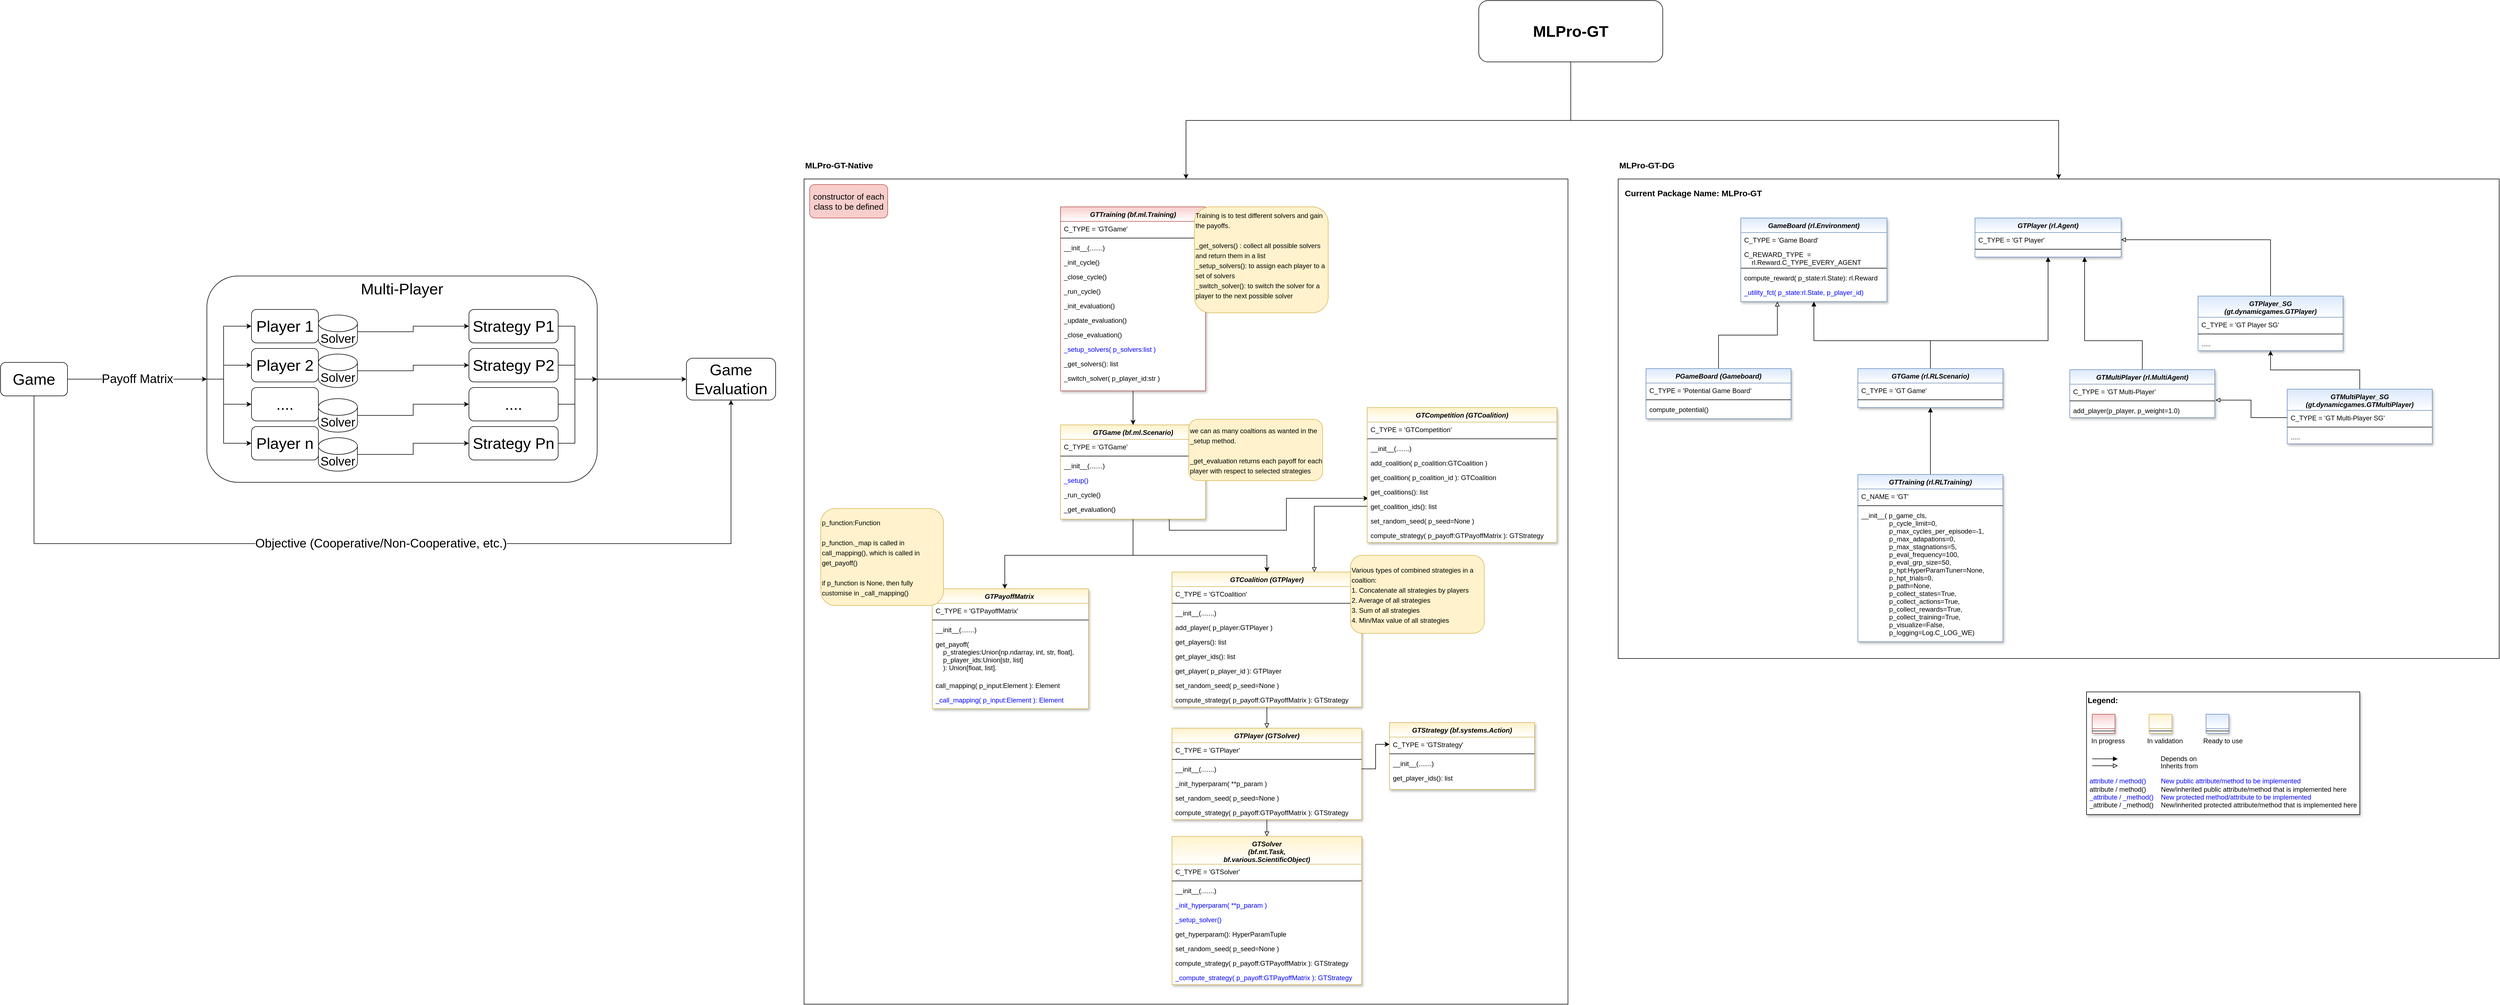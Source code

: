 <mxfile version="21.2.8" type="device">
  <diagram id="C5RBs43oDa-KdzZeNtuy" name="Page-1">
    <mxGraphModel dx="4023" dy="1125" grid="1" gridSize="10" guides="1" tooltips="1" connect="1" arrows="1" fold="1" page="1" pageScale="1" pageWidth="2336" pageHeight="1654" math="0" shadow="0">
      <root>
        <mxCell id="WIyWlLk6GJQsqaUBKTNV-0" />
        <mxCell id="WIyWlLk6GJQsqaUBKTNV-1" parent="WIyWlLk6GJQsqaUBKTNV-0" />
        <mxCell id="qKgSIyS2X8qvNfxoDevF-0" value="" style="rounded=0;whiteSpace=wrap;html=1;fillColor=none;" parent="WIyWlLk6GJQsqaUBKTNV-1" vertex="1">
          <mxGeometry x="1290" y="390" width="1580" height="860" as="geometry" />
        </mxCell>
        <mxCell id="qKgSIyS2X8qvNfxoDevF-1" value="GTPlayer (rl.Agent)" style="swimlane;fontStyle=3;align=center;verticalAlign=top;childLayout=stackLayout;horizontal=1;startSize=26;horizontalStack=0;resizeParent=1;resizeLast=0;collapsible=1;marginBottom=0;rounded=0;shadow=1;strokeWidth=1;fillColor=#dae8fc;strokeColor=#6c8ebf;gradientColor=#ffffff;swimlaneFillColor=#ffffff;" parent="WIyWlLk6GJQsqaUBKTNV-1" vertex="1">
          <mxGeometry x="1930" y="460" width="262" height="70" as="geometry">
            <mxRectangle x="230" y="140" width="160" height="26" as="alternateBounds" />
          </mxGeometry>
        </mxCell>
        <mxCell id="qKgSIyS2X8qvNfxoDevF-2" value="C_TYPE = &#39;GT Player&#39;" style="text;align=left;verticalAlign=top;spacingLeft=4;spacingRight=4;overflow=hidden;rotatable=0;points=[[0,0.5],[1,0.5]];portConstraint=eastwest;" parent="qKgSIyS2X8qvNfxoDevF-1" vertex="1">
          <mxGeometry y="26" width="262" height="26" as="geometry" />
        </mxCell>
        <mxCell id="qKgSIyS2X8qvNfxoDevF-3" value="" style="line;html=1;strokeWidth=1;align=left;verticalAlign=middle;spacingTop=-1;spacingLeft=3;spacingRight=3;rotatable=0;labelPosition=right;points=[];portConstraint=eastwest;" parent="qKgSIyS2X8qvNfxoDevF-1" vertex="1">
          <mxGeometry y="52" width="262" height="8" as="geometry" />
        </mxCell>
        <mxCell id="qKgSIyS2X8qvNfxoDevF-4" value="GameBoard (rl.Environment)" style="swimlane;fontStyle=3;align=center;verticalAlign=top;childLayout=stackLayout;horizontal=1;startSize=26;horizontalStack=0;resizeParent=1;resizeLast=0;collapsible=1;marginBottom=0;rounded=0;shadow=1;strokeWidth=1;fillColor=#dae8fc;strokeColor=#6c8ebf;gradientColor=#ffffff;swimlaneFillColor=#ffffff;" parent="WIyWlLk6GJQsqaUBKTNV-1" vertex="1">
          <mxGeometry x="1510" y="460" width="262" height="150" as="geometry">
            <mxRectangle x="230" y="140" width="160" height="26" as="alternateBounds" />
          </mxGeometry>
        </mxCell>
        <mxCell id="qKgSIyS2X8qvNfxoDevF-5" value="C_TYPE = &#39;Game Board&#39;" style="text;align=left;verticalAlign=top;spacingLeft=4;spacingRight=4;overflow=hidden;rotatable=0;points=[[0,0.5],[1,0.5]];portConstraint=eastwest;" parent="qKgSIyS2X8qvNfxoDevF-4" vertex="1">
          <mxGeometry y="26" width="262" height="26" as="geometry" />
        </mxCell>
        <mxCell id="qKgSIyS2X8qvNfxoDevF-6" value="C_REWARD_TYPE  = &#xa;    rl.Reward.C_TYPE_EVERY_AGENT" style="text;align=left;verticalAlign=top;spacingLeft=4;spacingRight=4;overflow=hidden;rotatable=0;points=[[0,0.5],[1,0.5]];portConstraint=eastwest;" parent="qKgSIyS2X8qvNfxoDevF-4" vertex="1">
          <mxGeometry y="52" width="262" height="34" as="geometry" />
        </mxCell>
        <mxCell id="qKgSIyS2X8qvNfxoDevF-7" value="" style="line;html=1;strokeWidth=1;align=left;verticalAlign=middle;spacingTop=-1;spacingLeft=3;spacingRight=3;rotatable=0;labelPosition=right;points=[];portConstraint=eastwest;" parent="qKgSIyS2X8qvNfxoDevF-4" vertex="1">
          <mxGeometry y="86" width="262" height="8" as="geometry" />
        </mxCell>
        <mxCell id="qKgSIyS2X8qvNfxoDevF-8" value="compute_reward( p_state:rl.State): rl.Reward" style="text;align=left;verticalAlign=top;spacingLeft=4;spacingRight=4;overflow=hidden;rotatable=0;points=[[0,0.5],[1,0.5]];portConstraint=eastwest;" parent="qKgSIyS2X8qvNfxoDevF-4" vertex="1">
          <mxGeometry y="94" width="262" height="26" as="geometry" />
        </mxCell>
        <mxCell id="qKgSIyS2X8qvNfxoDevF-9" value="_utility_fct( p_state:rl.State, p_player_id)" style="text;align=left;verticalAlign=top;spacingLeft=4;spacingRight=4;overflow=hidden;rotatable=0;points=[[0,0.5],[1,0.5]];portConstraint=eastwest;fontColor=#0000FF;" parent="qKgSIyS2X8qvNfxoDevF-4" vertex="1">
          <mxGeometry y="120" width="262" height="26" as="geometry" />
        </mxCell>
        <mxCell id="qKgSIyS2X8qvNfxoDevF-10" style="edgeStyle=orthogonalEdgeStyle;rounded=0;orthogonalLoop=1;jettySize=auto;html=1;entryX=0.5;entryY=1;entryDx=0;entryDy=0;endArrow=block;endFill=1;exitX=0.5;exitY=0;exitDx=0;exitDy=0;" parent="WIyWlLk6GJQsqaUBKTNV-1" source="qKgSIyS2X8qvNfxoDevF-12" target="qKgSIyS2X8qvNfxoDevF-4" edge="1">
          <mxGeometry relative="1" as="geometry">
            <Array as="points">
              <mxPoint x="1830" y="680" />
              <mxPoint x="1638" y="680" />
            </Array>
          </mxGeometry>
        </mxCell>
        <mxCell id="qKgSIyS2X8qvNfxoDevF-11" style="edgeStyle=orthogonalEdgeStyle;rounded=0;orthogonalLoop=1;jettySize=auto;html=1;entryX=0.5;entryY=1;entryDx=0;entryDy=0;endArrow=block;endFill=1;exitX=0.5;exitY=0;exitDx=0;exitDy=0;" parent="WIyWlLk6GJQsqaUBKTNV-1" source="qKgSIyS2X8qvNfxoDevF-12" target="qKgSIyS2X8qvNfxoDevF-1" edge="1">
          <mxGeometry relative="1" as="geometry">
            <Array as="points">
              <mxPoint x="1830" y="680" />
              <mxPoint x="2018" y="680" />
            </Array>
          </mxGeometry>
        </mxCell>
        <mxCell id="qKgSIyS2X8qvNfxoDevF-12" value="GTGame (rl.RLScenario)" style="swimlane;fontStyle=3;align=center;verticalAlign=top;childLayout=stackLayout;horizontal=1;startSize=26;horizontalStack=0;resizeParent=1;resizeLast=0;collapsible=1;marginBottom=0;rounded=0;shadow=1;strokeWidth=1;fillColor=#dae8fc;strokeColor=#6c8ebf;gradientColor=#ffffff;swimlaneFillColor=#ffffff;" parent="WIyWlLk6GJQsqaUBKTNV-1" vertex="1">
          <mxGeometry x="1720" y="730" width="260" height="70" as="geometry">
            <mxRectangle x="230" y="140" width="160" height="26" as="alternateBounds" />
          </mxGeometry>
        </mxCell>
        <mxCell id="qKgSIyS2X8qvNfxoDevF-13" value="C_TYPE = &#39;GT Game&#39;" style="text;align=left;verticalAlign=top;spacingLeft=4;spacingRight=4;overflow=hidden;rotatable=0;points=[[0,0.5],[1,0.5]];portConstraint=eastwest;" parent="qKgSIyS2X8qvNfxoDevF-12" vertex="1">
          <mxGeometry y="26" width="260" height="26" as="geometry" />
        </mxCell>
        <mxCell id="qKgSIyS2X8qvNfxoDevF-14" value="" style="line;html=1;strokeWidth=1;align=left;verticalAlign=middle;spacingTop=-1;spacingLeft=3;spacingRight=3;rotatable=0;labelPosition=right;points=[];portConstraint=eastwest;" parent="qKgSIyS2X8qvNfxoDevF-12" vertex="1">
          <mxGeometry y="52" width="260" height="8" as="geometry" />
        </mxCell>
        <mxCell id="qKgSIyS2X8qvNfxoDevF-15" style="edgeStyle=orthogonalEdgeStyle;rounded=0;orthogonalLoop=1;jettySize=auto;html=1;entryX=0.25;entryY=1;entryDx=0;entryDy=0;endArrow=block;endFill=0;" parent="WIyWlLk6GJQsqaUBKTNV-1" source="qKgSIyS2X8qvNfxoDevF-16" target="qKgSIyS2X8qvNfxoDevF-4" edge="1">
          <mxGeometry relative="1" as="geometry">
            <mxPoint x="1590" y="640" as="targetPoint" />
          </mxGeometry>
        </mxCell>
        <mxCell id="qKgSIyS2X8qvNfxoDevF-16" value="PGameBoard (Gameboard)" style="swimlane;fontStyle=3;align=center;verticalAlign=top;childLayout=stackLayout;horizontal=1;startSize=26;horizontalStack=0;resizeParent=1;resizeLast=0;collapsible=1;marginBottom=0;rounded=0;shadow=1;strokeWidth=1;fillColor=#dae8fc;strokeColor=#6c8ebf;gradientColor=#ffffff;swimlaneFillColor=#ffffff;" parent="WIyWlLk6GJQsqaUBKTNV-1" vertex="1">
          <mxGeometry x="1340" y="730" width="260" height="90" as="geometry">
            <mxRectangle x="230" y="140" width="160" height="26" as="alternateBounds" />
          </mxGeometry>
        </mxCell>
        <mxCell id="qKgSIyS2X8qvNfxoDevF-17" value="C_TYPE = &#39;Potential Game Board&#39;" style="text;align=left;verticalAlign=top;spacingLeft=4;spacingRight=4;overflow=hidden;rotatable=0;points=[[0,0.5],[1,0.5]];portConstraint=eastwest;" parent="qKgSIyS2X8qvNfxoDevF-16" vertex="1">
          <mxGeometry y="26" width="260" height="26" as="geometry" />
        </mxCell>
        <mxCell id="qKgSIyS2X8qvNfxoDevF-18" value="" style="line;html=1;strokeWidth=1;align=left;verticalAlign=middle;spacingTop=-1;spacingLeft=3;spacingRight=3;rotatable=0;labelPosition=right;points=[];portConstraint=eastwest;" parent="qKgSIyS2X8qvNfxoDevF-16" vertex="1">
          <mxGeometry y="52" width="260" height="8" as="geometry" />
        </mxCell>
        <mxCell id="qKgSIyS2X8qvNfxoDevF-19" value="compute_potential()" style="text;align=left;verticalAlign=top;spacingLeft=4;spacingRight=4;overflow=hidden;rotatable=0;points=[[0,0.5],[1,0.5]];portConstraint=eastwest;" parent="qKgSIyS2X8qvNfxoDevF-16" vertex="1">
          <mxGeometry y="60" width="260" height="26" as="geometry" />
        </mxCell>
        <mxCell id="qKgSIyS2X8qvNfxoDevF-20" style="edgeStyle=orthogonalEdgeStyle;rounded=0;orthogonalLoop=1;jettySize=auto;html=1;entryX=0.75;entryY=1;entryDx=0;entryDy=0;endArrow=block;endFill=1;exitX=0.5;exitY=0;exitDx=0;exitDy=0;" parent="WIyWlLk6GJQsqaUBKTNV-1" source="qKgSIyS2X8qvNfxoDevF-21" target="qKgSIyS2X8qvNfxoDevF-1" edge="1">
          <mxGeometry relative="1" as="geometry">
            <Array as="points">
              <mxPoint x="2170" y="680" />
              <mxPoint x="2073" y="680" />
            </Array>
          </mxGeometry>
        </mxCell>
        <mxCell id="qKgSIyS2X8qvNfxoDevF-21" value="GTMultiPlayer (rl.MultiAgent)" style="swimlane;fontStyle=3;align=center;verticalAlign=top;childLayout=stackLayout;horizontal=1;startSize=26;horizontalStack=0;resizeParent=1;resizeLast=0;collapsible=1;marginBottom=0;rounded=0;shadow=1;strokeWidth=1;fillColor=#dae8fc;strokeColor=#6c8ebf;gradientColor=#ffffff;swimlaneFillColor=#ffffff;" parent="WIyWlLk6GJQsqaUBKTNV-1" vertex="1">
          <mxGeometry x="2100" y="732" width="260" height="86" as="geometry">
            <mxRectangle x="230" y="140" width="160" height="26" as="alternateBounds" />
          </mxGeometry>
        </mxCell>
        <mxCell id="qKgSIyS2X8qvNfxoDevF-22" value="C_TYPE = &#39;GT Multi-Player&#39;" style="text;align=left;verticalAlign=top;spacingLeft=4;spacingRight=4;overflow=hidden;rotatable=0;points=[[0,0.5],[1,0.5]];portConstraint=eastwest;" parent="qKgSIyS2X8qvNfxoDevF-21" vertex="1">
          <mxGeometry y="26" width="260" height="26" as="geometry" />
        </mxCell>
        <mxCell id="qKgSIyS2X8qvNfxoDevF-23" value="" style="line;html=1;strokeWidth=1;align=left;verticalAlign=middle;spacingTop=-1;spacingLeft=3;spacingRight=3;rotatable=0;labelPosition=right;points=[];portConstraint=eastwest;" parent="qKgSIyS2X8qvNfxoDevF-21" vertex="1">
          <mxGeometry y="52" width="260" height="8" as="geometry" />
        </mxCell>
        <mxCell id="qKgSIyS2X8qvNfxoDevF-24" value="add_player(p_player, p_weight=1.0)" style="text;align=left;verticalAlign=top;spacingLeft=4;spacingRight=4;overflow=hidden;rotatable=0;points=[[0,0.5],[1,0.5]];portConstraint=eastwest;" parent="qKgSIyS2X8qvNfxoDevF-21" vertex="1">
          <mxGeometry y="60" width="260" height="26" as="geometry" />
        </mxCell>
        <mxCell id="qKgSIyS2X8qvNfxoDevF-25" style="edgeStyle=orthogonalEdgeStyle;rounded=0;orthogonalLoop=1;jettySize=auto;html=1;entryX=0.5;entryY=1;entryDx=0;entryDy=0;endArrow=block;endFill=1;" parent="WIyWlLk6GJQsqaUBKTNV-1" source="qKgSIyS2X8qvNfxoDevF-26" target="qKgSIyS2X8qvNfxoDevF-12" edge="1">
          <mxGeometry relative="1" as="geometry" />
        </mxCell>
        <mxCell id="qKgSIyS2X8qvNfxoDevF-26" value="GTTraining (rl.RLTraining)" style="swimlane;fontStyle=3;align=center;verticalAlign=top;childLayout=stackLayout;horizontal=1;startSize=26;horizontalStack=0;resizeParent=1;resizeLast=0;collapsible=1;marginBottom=0;rounded=0;shadow=1;strokeWidth=1;fillColor=#dae8fc;strokeColor=#6c8ebf;swimlaneFillColor=#ffffff;gradientColor=#ffffff;glass=0;" parent="WIyWlLk6GJQsqaUBKTNV-1" vertex="1">
          <mxGeometry x="1720" y="920" width="260" height="300" as="geometry">
            <mxRectangle x="230" y="140" width="160" height="26" as="alternateBounds" />
          </mxGeometry>
        </mxCell>
        <mxCell id="qKgSIyS2X8qvNfxoDevF-27" value="C_NAME = &#39;GT&#39;" style="text;align=left;verticalAlign=top;spacingLeft=4;spacingRight=4;overflow=hidden;rotatable=0;points=[[0,0.5],[1,0.5]];portConstraint=eastwest;" parent="qKgSIyS2X8qvNfxoDevF-26" vertex="1">
          <mxGeometry y="26" width="260" height="26" as="geometry" />
        </mxCell>
        <mxCell id="qKgSIyS2X8qvNfxoDevF-28" value="" style="line;html=1;strokeWidth=1;align=left;verticalAlign=middle;spacingTop=-1;spacingLeft=3;spacingRight=3;rotatable=0;labelPosition=right;points=[];portConstraint=eastwest;" parent="qKgSIyS2X8qvNfxoDevF-26" vertex="1">
          <mxGeometry y="52" width="260" height="8" as="geometry" />
        </mxCell>
        <mxCell id="qKgSIyS2X8qvNfxoDevF-29" value="__init__( p_game_cls, &#xa;               p_cycle_limit=0,&#xa;               p_max_cycles_per_episode=-1, &#xa;               p_max_adapations=0,&#xa;               p_max_stagnations=5,&#xa;               p_eval_frequency=100,&#xa;               p_eval_grp_size=50,&#xa;               p_hpt:HyperParamTuner=None,&#xa;               p_hpt_trials=0,&#xa;               p_path=None,&#xa;               p_collect_states=True,&#xa;               p_collect_actions=True,&#xa;               p_collect_rewards=True,&#xa;               p_collect_training=True,&#xa;               p_visualize=False,&#xa;               p_logging=Log.C_LOG_WE)" style="text;align=left;verticalAlign=top;spacingLeft=4;spacingRight=4;overflow=hidden;rotatable=0;points=[[0,0.5],[1,0.5]];portConstraint=eastwest;" parent="qKgSIyS2X8qvNfxoDevF-26" vertex="1">
          <mxGeometry y="60" width="260" height="240" as="geometry" />
        </mxCell>
        <mxCell id="qKgSIyS2X8qvNfxoDevF-30" value="" style="group" parent="WIyWlLk6GJQsqaUBKTNV-1" vertex="1" connectable="0">
          <mxGeometry x="2130" y="1310" width="490" height="220" as="geometry" />
        </mxCell>
        <mxCell id="qKgSIyS2X8qvNfxoDevF-31" value="&lt;font color=&quot;#000000&quot; size=&quot;1&quot;&gt;&lt;b style=&quot;font-size: 14px&quot;&gt;Legend:&lt;br&gt;&lt;/b&gt;&lt;/font&gt;&lt;br&gt;&lt;br&gt;&lt;br&gt;&lt;font color=&quot;#0000ff&quot; style=&quot;font-size: 6px&quot;&gt;&lt;br&gt;&lt;/font&gt;&lt;span style=&quot;color: rgb(0 , 0 , 0)&quot;&gt;&lt;font style=&quot;font-size: 4px&quot;&gt;&amp;nbsp; &amp;nbsp;&lt;/font&gt;&amp;nbsp;In progress&amp;nbsp; &amp;nbsp; &amp;nbsp; &amp;nbsp; &amp;nbsp; &amp;nbsp; In validation&amp;nbsp; &amp;nbsp; &amp;nbsp; &amp;nbsp; &amp;nbsp; &amp;nbsp;Ready to use&lt;/span&gt;&lt;font color=&quot;#000000&quot;&gt;&amp;nbsp;&lt;br&gt;&lt;/font&gt;&lt;font color=&quot;#0000ff&quot;&gt;&lt;br&gt;&lt;br&gt;&lt;br&gt;&lt;br&gt;&amp;nbsp;attribute / method()&amp;nbsp; &amp;nbsp; &amp;nbsp; &amp;nbsp; New public attribute/method to be implemented&lt;/font&gt;&lt;br&gt;&lt;font color=&quot;#000000&quot;&gt;&amp;nbsp;&lt;/font&gt;&lt;font color=&quot;#000000&quot;&gt;attribute / method()&lt;span&gt; &lt;/span&gt;&amp;nbsp; &amp;nbsp; &amp;nbsp; &amp;nbsp;New/inherited public attribute/method that is implemented here&lt;br&gt;&lt;/font&gt;&lt;font color=&quot;#0000ff&quot;&gt;&amp;nbsp;_attribute /&amp;nbsp;&lt;/font&gt;&lt;font color=&quot;#0000ff&quot;&gt;_method()&amp;nbsp; &amp;nbsp; New protected method/attribute to be implemented&lt;/font&gt;&lt;br&gt;&lt;font color=&quot;#000000&quot;&gt;&amp;nbsp;_attribute / _method()&amp;nbsp; &amp;nbsp; New/inherited protected attribute/method that is implemented here&lt;br&gt;&lt;/font&gt;&lt;font color=&quot;#000000&quot;&gt;&lt;br&gt;&lt;br&gt;&lt;br&gt;&lt;br&gt;&lt;br&gt;&lt;/font&gt;" style="text;html=1;align=left;verticalAlign=top;whiteSpace=wrap;rounded=0;fontColor=#006600;strokeColor=#000000;shadow=1;fillColor=#ffffff;" parent="qKgSIyS2X8qvNfxoDevF-30" vertex="1">
          <mxGeometry width="490.0" height="220" as="geometry" />
        </mxCell>
        <mxCell id="qKgSIyS2X8qvNfxoDevF-32" value="Depends on" style="endArrow=block;html=1;labelPosition=right;verticalLabelPosition=middle;align=left;verticalAlign=middle;endFill=1;fontSize=12;" parent="qKgSIyS2X8qvNfxoDevF-30" edge="1">
          <mxGeometry x="-1623.125" y="-2180" width="51.042" height="50" as="geometry">
            <mxPoint x="10.208" y="120.003" as="sourcePoint" />
            <mxPoint x="55.991" y="120.003" as="targetPoint" />
            <mxPoint x="98" as="offset" />
            <Array as="points">
              <mxPoint x="30.625" y="120" />
            </Array>
          </mxGeometry>
        </mxCell>
        <mxCell id="qKgSIyS2X8qvNfxoDevF-33" value="Inherits from" style="endArrow=block;html=1;labelPosition=right;verticalLabelPosition=middle;align=left;verticalAlign=middle;endFill=0;fontSize=12;" parent="qKgSIyS2X8qvNfxoDevF-30" edge="1">
          <mxGeometry x="-1623.125" y="-2180" width="51.042" height="50" as="geometry">
            <mxPoint x="10.208" y="132.385" as="sourcePoint" />
            <mxPoint x="55.991" y="132.385" as="targetPoint" />
            <mxPoint x="98" y="1" as="offset" />
          </mxGeometry>
        </mxCell>
        <mxCell id="qKgSIyS2X8qvNfxoDevF-34" value="" style="swimlane;fontStyle=3;align=center;verticalAlign=top;childLayout=stackLayout;horizontal=1;startSize=26;horizontalStack=0;resizeParent=1;resizeLast=0;collapsible=1;marginBottom=0;rounded=0;shadow=1;strokeWidth=1;fillColor=#f8cecc;strokeColor=#b85450;gradientColor=#ffffff;swimlaneFillColor=#ffffff;" parent="qKgSIyS2X8qvNfxoDevF-30" vertex="1">
          <mxGeometry x="10.208" y="40" width="40.833" height="34" as="geometry">
            <mxRectangle x="230" y="140" width="160" height="26" as="alternateBounds" />
          </mxGeometry>
        </mxCell>
        <mxCell id="qKgSIyS2X8qvNfxoDevF-35" value="" style="line;html=1;strokeWidth=1;align=left;verticalAlign=middle;spacingTop=-1;spacingLeft=3;spacingRight=3;rotatable=0;labelPosition=right;points=[];portConstraint=eastwest;" parent="qKgSIyS2X8qvNfxoDevF-34" vertex="1">
          <mxGeometry y="26" width="40.833" height="8" as="geometry" />
        </mxCell>
        <mxCell id="qKgSIyS2X8qvNfxoDevF-36" value="" style="swimlane;fontStyle=3;align=center;verticalAlign=top;childLayout=stackLayout;horizontal=1;startSize=26;horizontalStack=0;resizeParent=1;resizeLast=0;collapsible=1;marginBottom=0;rounded=0;shadow=1;strokeWidth=1;fillColor=#fff2cc;strokeColor=#d6b656;gradientColor=#ffffff;swimlaneFillColor=#ffffff;" parent="qKgSIyS2X8qvNfxoDevF-30" vertex="1">
          <mxGeometry x="112.292" y="40" width="40.833" height="34" as="geometry">
            <mxRectangle x="230" y="140" width="160" height="26" as="alternateBounds" />
          </mxGeometry>
        </mxCell>
        <mxCell id="qKgSIyS2X8qvNfxoDevF-37" value="" style="line;html=1;strokeWidth=1;align=left;verticalAlign=middle;spacingTop=-1;spacingLeft=3;spacingRight=3;rotatable=0;labelPosition=right;points=[];portConstraint=eastwest;" parent="qKgSIyS2X8qvNfxoDevF-36" vertex="1">
          <mxGeometry y="26" width="40.833" height="8" as="geometry" />
        </mxCell>
        <mxCell id="qKgSIyS2X8qvNfxoDevF-38" value="" style="swimlane;fontStyle=3;align=center;verticalAlign=top;childLayout=stackLayout;horizontal=1;startSize=26;horizontalStack=0;resizeParent=1;resizeLast=0;collapsible=1;marginBottom=0;rounded=0;shadow=1;strokeWidth=1;fillColor=#dae8fc;strokeColor=#6c8ebf;gradientColor=#ffffff;swimlaneFillColor=#ffffff;" parent="qKgSIyS2X8qvNfxoDevF-30" vertex="1">
          <mxGeometry x="214.375" y="40" width="40.833" height="34" as="geometry">
            <mxRectangle x="230" y="140" width="160" height="26" as="alternateBounds" />
          </mxGeometry>
        </mxCell>
        <mxCell id="qKgSIyS2X8qvNfxoDevF-39" value="" style="line;html=1;strokeWidth=1;align=left;verticalAlign=middle;spacingTop=-1;spacingLeft=3;spacingRight=3;rotatable=0;labelPosition=right;points=[];portConstraint=eastwest;" parent="qKgSIyS2X8qvNfxoDevF-38" vertex="1">
          <mxGeometry y="26" width="40.833" height="8" as="geometry" />
        </mxCell>
        <mxCell id="qKgSIyS2X8qvNfxoDevF-40" value="Current Package Name: MLPro-GT" style="text;html=1;strokeColor=none;fillColor=none;align=left;verticalAlign=middle;whiteSpace=wrap;rounded=0;fontSize=15;fontStyle=1" parent="WIyWlLk6GJQsqaUBKTNV-1" vertex="1">
          <mxGeometry x="1300" y="400" width="290" height="30" as="geometry" />
        </mxCell>
        <mxCell id="qKgSIyS2X8qvNfxoDevF-41" value="MLPro-GT-DG" style="text;html=1;strokeColor=none;fillColor=none;align=left;verticalAlign=middle;whiteSpace=wrap;rounded=0;fontSize=15;fontStyle=1" parent="WIyWlLk6GJQsqaUBKTNV-1" vertex="1">
          <mxGeometry x="1290" y="350" width="290" height="30" as="geometry" />
        </mxCell>
        <mxCell id="qKgSIyS2X8qvNfxoDevF-42" value="" style="rounded=0;whiteSpace=wrap;html=1;fillColor=none;" parent="WIyWlLk6GJQsqaUBKTNV-1" vertex="1">
          <mxGeometry x="-170" y="390" width="1370" height="1480" as="geometry" />
        </mxCell>
        <mxCell id="qKgSIyS2X8qvNfxoDevF-43" value="MLPro-GT-Native" style="text;html=1;strokeColor=none;fillColor=none;align=left;verticalAlign=middle;whiteSpace=wrap;rounded=0;fontSize=15;fontStyle=1" parent="WIyWlLk6GJQsqaUBKTNV-1" vertex="1">
          <mxGeometry x="-170" y="350" width="290" height="30" as="geometry" />
        </mxCell>
        <mxCell id="qKgSIyS2X8qvNfxoDevF-44" style="edgeStyle=orthogonalEdgeStyle;rounded=0;orthogonalLoop=1;jettySize=auto;html=1;exitX=0.5;exitY=1;exitDx=0;exitDy=0;strokeColor=#000000;fontSize=12;fontColor=#FF0000;" parent="WIyWlLk6GJQsqaUBKTNV-1" source="qKgSIyS2X8qvNfxoDevF-46" target="qKgSIyS2X8qvNfxoDevF-64" edge="1">
          <mxGeometry relative="1" as="geometry">
            <Array as="points">
              <mxPoint x="420" y="1065" />
              <mxPoint x="660" y="1065" />
            </Array>
            <mxPoint x="548.56" y="994.836" as="sourcePoint" />
          </mxGeometry>
        </mxCell>
        <mxCell id="qKgSIyS2X8qvNfxoDevF-45" style="edgeStyle=orthogonalEdgeStyle;rounded=0;orthogonalLoop=1;jettySize=auto;html=1;exitX=0.5;exitY=1;exitDx=0;exitDy=0;strokeColor=#000000;fontSize=12;fontColor=#FF0000;" parent="WIyWlLk6GJQsqaUBKTNV-1" source="qKgSIyS2X8qvNfxoDevF-46" target="qKgSIyS2X8qvNfxoDevF-80" edge="1">
          <mxGeometry relative="1" as="geometry">
            <Array as="points">
              <mxPoint x="420" y="1065" />
              <mxPoint x="190" y="1065" />
            </Array>
            <mxPoint x="548.56" y="992.47" as="sourcePoint" />
          </mxGeometry>
        </mxCell>
        <mxCell id="S50TNviNqIcrdVbDWANa-12" style="edgeStyle=orthogonalEdgeStyle;rounded=0;orthogonalLoop=1;jettySize=auto;html=1;exitX=0.75;exitY=1;exitDx=0;exitDy=0;entryX=0.006;entryY=-0.046;entryDx=0;entryDy=0;entryPerimeter=0;" edge="1" parent="WIyWlLk6GJQsqaUBKTNV-1" source="qKgSIyS2X8qvNfxoDevF-46" target="S50TNviNqIcrdVbDWANa-7">
          <mxGeometry relative="1" as="geometry" />
        </mxCell>
        <mxCell id="qKgSIyS2X8qvNfxoDevF-46" value="GTGame (bf.ml.Scenario)" style="swimlane;fontStyle=3;align=center;verticalAlign=top;childLayout=stackLayout;horizontal=1;startSize=26;horizontalStack=0;resizeParent=1;resizeLast=0;collapsible=1;marginBottom=0;rounded=0;shadow=1;strokeWidth=1;fillColor=#fff2cc;strokeColor=#d6b656;swimlaneFillColor=#ffffff;gradientColor=#FFFFFF;" parent="WIyWlLk6GJQsqaUBKTNV-1" vertex="1">
          <mxGeometry x="290" y="831" width="260" height="169" as="geometry">
            <mxRectangle x="230" y="140" width="160" height="26" as="alternateBounds" />
          </mxGeometry>
        </mxCell>
        <mxCell id="qKgSIyS2X8qvNfxoDevF-47" value="C_TYPE = &#39;GTGame&#39;" style="text;align=left;verticalAlign=top;spacingLeft=4;spacingRight=4;overflow=hidden;rotatable=0;points=[[0,0.5],[1,0.5]];portConstraint=eastwest;" parent="qKgSIyS2X8qvNfxoDevF-46" vertex="1">
          <mxGeometry y="26" width="260" height="26" as="geometry" />
        </mxCell>
        <mxCell id="qKgSIyS2X8qvNfxoDevF-48" value="" style="line;html=1;strokeWidth=1;align=left;verticalAlign=middle;spacingTop=-1;spacingLeft=3;spacingRight=3;rotatable=0;labelPosition=right;points=[];portConstraint=eastwest;" parent="qKgSIyS2X8qvNfxoDevF-46" vertex="1">
          <mxGeometry y="52" width="260" height="8" as="geometry" />
        </mxCell>
        <mxCell id="Kbtp_4yOyo1VrNbDiWlW-15" value="__init__(.......)" style="text;align=left;verticalAlign=top;spacingLeft=4;spacingRight=4;overflow=hidden;rotatable=0;points=[[0,0.5],[1,0.5]];portConstraint=eastwest;fontColor=#000000;strokeColor=none;dashed=1;" parent="qKgSIyS2X8qvNfxoDevF-46" vertex="1">
          <mxGeometry y="60" width="260" height="26" as="geometry" />
        </mxCell>
        <mxCell id="qKgSIyS2X8qvNfxoDevF-49" value="_setup()" style="text;align=left;verticalAlign=top;spacingLeft=4;spacingRight=4;overflow=hidden;rotatable=0;points=[[0,0.5],[1,0.5]];portConstraint=eastwest;fontColor=#0000FF;" parent="qKgSIyS2X8qvNfxoDevF-46" vertex="1">
          <mxGeometry y="86" width="260" height="26" as="geometry" />
        </mxCell>
        <mxCell id="qKgSIyS2X8qvNfxoDevF-50" value="_run_cycle()" style="text;align=left;verticalAlign=top;spacingLeft=4;spacingRight=4;overflow=hidden;rotatable=0;points=[[0,0.5],[1,0.5]];portConstraint=eastwest;" parent="qKgSIyS2X8qvNfxoDevF-46" vertex="1">
          <mxGeometry y="112" width="260" height="26" as="geometry" />
        </mxCell>
        <mxCell id="qKgSIyS2X8qvNfxoDevF-51" value="_get_evaluation()" style="text;align=left;verticalAlign=top;spacingLeft=4;spacingRight=4;overflow=hidden;rotatable=0;points=[[0,0.5],[1,0.5]];portConstraint=eastwest;" parent="qKgSIyS2X8qvNfxoDevF-46" vertex="1">
          <mxGeometry y="138" width="260" height="26" as="geometry" />
        </mxCell>
        <mxCell id="qKgSIyS2X8qvNfxoDevF-53" style="edgeStyle=orthogonalEdgeStyle;rounded=0;orthogonalLoop=1;jettySize=auto;html=1;exitX=0.5;exitY=1;exitDx=0;exitDy=0;strokeColor=#000000;fontSize=12;fontColor=#FF0000;endArrow=block;endFill=0;" parent="WIyWlLk6GJQsqaUBKTNV-1" source="qKgSIyS2X8qvNfxoDevF-54" target="qKgSIyS2X8qvNfxoDevF-70" edge="1">
          <mxGeometry relative="1" as="geometry" />
        </mxCell>
        <mxCell id="qKgSIyS2X8qvNfxoDevF-54" value="GTPlayer (GTSolver)" style="swimlane;fontStyle=3;align=center;verticalAlign=top;childLayout=stackLayout;horizontal=1;startSize=26;horizontalStack=0;resizeParent=1;resizeLast=0;collapsible=1;marginBottom=0;rounded=0;shadow=1;strokeWidth=1;fillColor=#fff2cc;strokeColor=#d6b656;swimlaneFillColor=#ffffff;gradientColor=#FFFFFF;" parent="WIyWlLk6GJQsqaUBKTNV-1" vertex="1">
          <mxGeometry x="490" y="1375" width="340" height="164" as="geometry">
            <mxRectangle x="230" y="140" width="160" height="26" as="alternateBounds" />
          </mxGeometry>
        </mxCell>
        <mxCell id="qKgSIyS2X8qvNfxoDevF-55" value="C_TYPE = &#39;GTPlayer&#39;" style="text;align=left;verticalAlign=top;spacingLeft=4;spacingRight=4;overflow=hidden;rotatable=0;points=[[0,0.5],[1,0.5]];portConstraint=eastwest;" parent="qKgSIyS2X8qvNfxoDevF-54" vertex="1">
          <mxGeometry y="26" width="340" height="26" as="geometry" />
        </mxCell>
        <mxCell id="qKgSIyS2X8qvNfxoDevF-56" value="" style="line;html=1;strokeWidth=1;align=left;verticalAlign=middle;spacingTop=-1;spacingLeft=3;spacingRight=3;rotatable=0;labelPosition=right;points=[];portConstraint=eastwest;" parent="qKgSIyS2X8qvNfxoDevF-54" vertex="1">
          <mxGeometry y="52" width="340" height="8" as="geometry" />
        </mxCell>
        <mxCell id="Kbtp_4yOyo1VrNbDiWlW-2" value="__init__(.......)" style="text;align=left;verticalAlign=top;spacingLeft=4;spacingRight=4;overflow=hidden;rotatable=0;points=[[0,0.5],[1,0.5]];portConstraint=eastwest;fontColor=#000000;strokeColor=none;dashed=1;" parent="qKgSIyS2X8qvNfxoDevF-54" vertex="1">
          <mxGeometry y="60" width="340" height="26" as="geometry" />
        </mxCell>
        <mxCell id="Kbtp_4yOyo1VrNbDiWlW-3" value="_init_hyperparam( **p_param )" style="text;align=left;verticalAlign=top;spacingLeft=4;spacingRight=4;overflow=hidden;rotatable=0;points=[[0,0.5],[1,0.5]];portConstraint=eastwest;" parent="qKgSIyS2X8qvNfxoDevF-54" vertex="1">
          <mxGeometry y="86" width="340" height="26" as="geometry" />
        </mxCell>
        <mxCell id="Kbtp_4yOyo1VrNbDiWlW-10" value="set_random_seed( p_seed=None )" style="text;align=left;verticalAlign=top;spacingLeft=4;spacingRight=4;overflow=hidden;rotatable=0;points=[[0,0.5],[1,0.5]];portConstraint=eastwest;" parent="qKgSIyS2X8qvNfxoDevF-54" vertex="1">
          <mxGeometry y="112" width="340" height="26" as="geometry" />
        </mxCell>
        <mxCell id="qKgSIyS2X8qvNfxoDevF-58" value="compute_strategy( p_payoff:GTPayoffMatrix ): GTStrategy" style="text;align=left;verticalAlign=top;spacingLeft=4;spacingRight=4;overflow=hidden;rotatable=0;points=[[0,0.5],[1,0.5]];portConstraint=eastwest;" parent="qKgSIyS2X8qvNfxoDevF-54" vertex="1">
          <mxGeometry y="138" width="340" height="26" as="geometry" />
        </mxCell>
        <mxCell id="qKgSIyS2X8qvNfxoDevF-60" value="GTStrategy (bf.systems.Action)" style="swimlane;fontStyle=3;align=center;verticalAlign=top;childLayout=stackLayout;horizontal=1;startSize=26;horizontalStack=0;resizeParent=1;resizeLast=0;collapsible=1;marginBottom=0;rounded=0;shadow=1;strokeWidth=1;fillColor=#fff2cc;strokeColor=#d6b656;swimlaneFillColor=#ffffff;gradientColor=#FFFFFF;" parent="WIyWlLk6GJQsqaUBKTNV-1" vertex="1">
          <mxGeometry x="880" y="1365" width="260" height="120" as="geometry">
            <mxRectangle x="230" y="140" width="160" height="26" as="alternateBounds" />
          </mxGeometry>
        </mxCell>
        <mxCell id="qKgSIyS2X8qvNfxoDevF-61" value="C_TYPE = &#39;GTStrategy&#39;" style="text;align=left;verticalAlign=top;spacingLeft=4;spacingRight=4;overflow=hidden;rotatable=0;points=[[0,0.5],[1,0.5]];portConstraint=eastwest;" parent="qKgSIyS2X8qvNfxoDevF-60" vertex="1">
          <mxGeometry y="26" width="260" height="26" as="geometry" />
        </mxCell>
        <mxCell id="qKgSIyS2X8qvNfxoDevF-62" value="" style="line;html=1;strokeWidth=1;align=left;verticalAlign=middle;spacingTop=-1;spacingLeft=3;spacingRight=3;rotatable=0;labelPosition=right;points=[];portConstraint=eastwest;" parent="qKgSIyS2X8qvNfxoDevF-60" vertex="1">
          <mxGeometry y="52" width="260" height="8" as="geometry" />
        </mxCell>
        <mxCell id="Kbtp_4yOyo1VrNbDiWlW-4" value="__init__(.......)" style="text;align=left;verticalAlign=top;spacingLeft=4;spacingRight=4;overflow=hidden;rotatable=0;points=[[0,0.5],[1,0.5]];portConstraint=eastwest;fontColor=#000000;strokeColor=none;dashed=1;" parent="qKgSIyS2X8qvNfxoDevF-60" vertex="1">
          <mxGeometry y="60" width="260" height="26" as="geometry" />
        </mxCell>
        <mxCell id="Kbtp_4yOyo1VrNbDiWlW-5" value="get_player_ids(): list" style="text;align=left;verticalAlign=top;spacingLeft=4;spacingRight=4;overflow=hidden;rotatable=0;points=[[0,0.5],[1,0.5]];portConstraint=eastwest;fontColor=#000000;strokeColor=none;dashed=1;" parent="qKgSIyS2X8qvNfxoDevF-60" vertex="1">
          <mxGeometry y="86" width="260" height="26" as="geometry" />
        </mxCell>
        <mxCell id="qKgSIyS2X8qvNfxoDevF-63" style="edgeStyle=orthogonalEdgeStyle;rounded=0;orthogonalLoop=1;jettySize=auto;html=1;exitX=0.5;exitY=1;exitDx=0;exitDy=0;entryX=0.5;entryY=0;entryDx=0;entryDy=0;strokeColor=#000000;fontSize=12;fontColor=#FF0000;endArrow=block;endFill=0;" parent="WIyWlLk6GJQsqaUBKTNV-1" source="qKgSIyS2X8qvNfxoDevF-64" target="qKgSIyS2X8qvNfxoDevF-54" edge="1">
          <mxGeometry relative="1" as="geometry" />
        </mxCell>
        <mxCell id="qKgSIyS2X8qvNfxoDevF-64" value="GTCoalition (GTPlayer)" style="swimlane;fontStyle=3;align=center;verticalAlign=top;childLayout=stackLayout;horizontal=1;startSize=26;horizontalStack=0;resizeParent=1;resizeLast=0;collapsible=1;marginBottom=0;rounded=0;shadow=1;strokeWidth=1;fillColor=#fff2cc;strokeColor=#d6b656;swimlaneFillColor=#ffffff;gradientColor=#FFFFFF;" parent="WIyWlLk6GJQsqaUBKTNV-1" vertex="1">
          <mxGeometry x="490" y="1095" width="340" height="242" as="geometry">
            <mxRectangle x="230" y="140" width="160" height="26" as="alternateBounds" />
          </mxGeometry>
        </mxCell>
        <mxCell id="qKgSIyS2X8qvNfxoDevF-65" value="C_TYPE = &#39;GTCoalition&#39;" style="text;align=left;verticalAlign=top;spacingLeft=4;spacingRight=4;overflow=hidden;rotatable=0;points=[[0,0.5],[1,0.5]];portConstraint=eastwest;" parent="qKgSIyS2X8qvNfxoDevF-64" vertex="1">
          <mxGeometry y="26" width="340" height="26" as="geometry" />
        </mxCell>
        <mxCell id="qKgSIyS2X8qvNfxoDevF-66" value="" style="line;html=1;strokeWidth=1;align=left;verticalAlign=middle;spacingTop=-1;spacingLeft=3;spacingRight=3;rotatable=0;labelPosition=right;points=[];portConstraint=eastwest;" parent="qKgSIyS2X8qvNfxoDevF-64" vertex="1">
          <mxGeometry y="52" width="340" height="8" as="geometry" />
        </mxCell>
        <mxCell id="Kbtp_4yOyo1VrNbDiWlW-7" value="__init__(.......)" style="text;align=left;verticalAlign=top;spacingLeft=4;spacingRight=4;overflow=hidden;rotatable=0;points=[[0,0.5],[1,0.5]];portConstraint=eastwest;fontColor=#000000;strokeColor=none;dashed=1;" parent="qKgSIyS2X8qvNfxoDevF-64" vertex="1">
          <mxGeometry y="60" width="340" height="26" as="geometry" />
        </mxCell>
        <mxCell id="qKgSIyS2X8qvNfxoDevF-68" value="add_player( p_player:GTPlayer )" style="text;align=left;verticalAlign=top;spacingLeft=4;spacingRight=4;overflow=hidden;rotatable=0;points=[[0,0.5],[1,0.5]];portConstraint=eastwest;" parent="qKgSIyS2X8qvNfxoDevF-64" vertex="1">
          <mxGeometry y="86" width="340" height="26" as="geometry" />
        </mxCell>
        <mxCell id="Kbtp_4yOyo1VrNbDiWlW-8" value="get_players(): list" style="text;align=left;verticalAlign=top;spacingLeft=4;spacingRight=4;overflow=hidden;rotatable=0;points=[[0,0.5],[1,0.5]];portConstraint=eastwest;" parent="qKgSIyS2X8qvNfxoDevF-64" vertex="1">
          <mxGeometry y="112" width="340" height="26" as="geometry" />
        </mxCell>
        <mxCell id="Kbtp_4yOyo1VrNbDiWlW-13" value="get_player_ids(): list" style="text;align=left;verticalAlign=top;spacingLeft=4;spacingRight=4;overflow=hidden;rotatable=0;points=[[0,0.5],[1,0.5]];portConstraint=eastwest;" parent="qKgSIyS2X8qvNfxoDevF-64" vertex="1">
          <mxGeometry y="138" width="340" height="26" as="geometry" />
        </mxCell>
        <mxCell id="Kbtp_4yOyo1VrNbDiWlW-9" value="get_player( p_player_id ): GTPlayer" style="text;align=left;verticalAlign=top;spacingLeft=4;spacingRight=4;overflow=hidden;rotatable=0;points=[[0,0.5],[1,0.5]];portConstraint=eastwest;" parent="qKgSIyS2X8qvNfxoDevF-64" vertex="1">
          <mxGeometry y="164" width="340" height="26" as="geometry" />
        </mxCell>
        <mxCell id="Kbtp_4yOyo1VrNbDiWlW-11" value="set_random_seed( p_seed=None )" style="text;align=left;verticalAlign=top;spacingLeft=4;spacingRight=4;overflow=hidden;rotatable=0;points=[[0,0.5],[1,0.5]];portConstraint=eastwest;" parent="qKgSIyS2X8qvNfxoDevF-64" vertex="1">
          <mxGeometry y="190" width="340" height="26" as="geometry" />
        </mxCell>
        <mxCell id="qKgSIyS2X8qvNfxoDevF-67" value="compute_strategy( p_payoff:GTPayoffMatrix ): GTStrategy" style="text;align=left;verticalAlign=top;spacingLeft=4;spacingRight=4;overflow=hidden;rotatable=0;points=[[0,0.5],[1,0.5]];portConstraint=eastwest;" parent="qKgSIyS2X8qvNfxoDevF-64" vertex="1">
          <mxGeometry y="216" width="340" height="26" as="geometry" />
        </mxCell>
        <mxCell id="qKgSIyS2X8qvNfxoDevF-70" value="GTSolver&#xa;(bf.mt.Task,&#xa;bf.various.ScientificObject)" style="swimlane;fontStyle=3;align=center;verticalAlign=top;childLayout=stackLayout;horizontal=1;startSize=50;horizontalStack=0;resizeParent=1;resizeLast=0;collapsible=1;marginBottom=0;rounded=0;shadow=1;strokeWidth=1;fillColor=#fff2cc;strokeColor=#d6b656;swimlaneFillColor=#ffffff;gradientColor=#FFFFFF;" parent="WIyWlLk6GJQsqaUBKTNV-1" vertex="1">
          <mxGeometry x="490" y="1569" width="340" height="266" as="geometry">
            <mxRectangle x="230" y="140" width="160" height="26" as="alternateBounds" />
          </mxGeometry>
        </mxCell>
        <mxCell id="qKgSIyS2X8qvNfxoDevF-71" value="C_TYPE = &#39;GTSolver&#39;" style="text;align=left;verticalAlign=top;spacingLeft=4;spacingRight=4;overflow=hidden;rotatable=0;points=[[0,0.5],[1,0.5]];portConstraint=eastwest;" parent="qKgSIyS2X8qvNfxoDevF-70" vertex="1">
          <mxGeometry y="50" width="340" height="26" as="geometry" />
        </mxCell>
        <mxCell id="qKgSIyS2X8qvNfxoDevF-72" value="" style="line;html=1;strokeWidth=1;align=left;verticalAlign=middle;spacingTop=-1;spacingLeft=3;spacingRight=3;rotatable=0;labelPosition=right;points=[];portConstraint=eastwest;" parent="qKgSIyS2X8qvNfxoDevF-70" vertex="1">
          <mxGeometry y="76" width="340" height="8" as="geometry" />
        </mxCell>
        <mxCell id="Kbtp_4yOyo1VrNbDiWlW-0" value="__init__(.......)" style="text;align=left;verticalAlign=top;spacingLeft=4;spacingRight=4;overflow=hidden;rotatable=0;points=[[0,0.5],[1,0.5]];portConstraint=eastwest;fontColor=#000000;strokeColor=none;dashed=1;" parent="qKgSIyS2X8qvNfxoDevF-70" vertex="1">
          <mxGeometry y="84" width="340" height="26" as="geometry" />
        </mxCell>
        <mxCell id="qKgSIyS2X8qvNfxoDevF-73" value="_init_hyperparam( **p_param )" style="text;align=left;verticalAlign=top;spacingLeft=4;spacingRight=4;overflow=hidden;rotatable=0;points=[[0,0.5],[1,0.5]];portConstraint=eastwest;fontColor=#0000FF;" parent="qKgSIyS2X8qvNfxoDevF-70" vertex="1">
          <mxGeometry y="110" width="340" height="26" as="geometry" />
        </mxCell>
        <mxCell id="qKgSIyS2X8qvNfxoDevF-76" value="_setup_solver()" style="text;align=left;verticalAlign=top;spacingLeft=4;spacingRight=4;overflow=hidden;rotatable=0;points=[[0,0.5],[1,0.5]];portConstraint=eastwest;fontColor=#0000FF;" parent="qKgSIyS2X8qvNfxoDevF-70" vertex="1">
          <mxGeometry y="136" width="340" height="26" as="geometry" />
        </mxCell>
        <mxCell id="qKgSIyS2X8qvNfxoDevF-74" value="get_hyperparam(): HyperParamTuple" style="text;align=left;verticalAlign=top;spacingLeft=4;spacingRight=4;overflow=hidden;rotatable=0;points=[[0,0.5],[1,0.5]];portConstraint=eastwest;" parent="qKgSIyS2X8qvNfxoDevF-70" vertex="1">
          <mxGeometry y="162" width="340" height="26" as="geometry" />
        </mxCell>
        <mxCell id="qKgSIyS2X8qvNfxoDevF-75" value="set_random_seed( p_seed=None )" style="text;align=left;verticalAlign=top;spacingLeft=4;spacingRight=4;overflow=hidden;rotatable=0;points=[[0,0.5],[1,0.5]];portConstraint=eastwest;" parent="qKgSIyS2X8qvNfxoDevF-70" vertex="1">
          <mxGeometry y="188" width="340" height="26" as="geometry" />
        </mxCell>
        <mxCell id="qKgSIyS2X8qvNfxoDevF-78" value="compute_strategy( p_payoff:GTPayoffMatrix ): GTStrategy" style="text;align=left;verticalAlign=top;spacingLeft=4;spacingRight=4;overflow=hidden;rotatable=0;points=[[0,0.5],[1,0.5]];portConstraint=eastwest;" parent="qKgSIyS2X8qvNfxoDevF-70" vertex="1">
          <mxGeometry y="214" width="340" height="26" as="geometry" />
        </mxCell>
        <mxCell id="qKgSIyS2X8qvNfxoDevF-79" value="_compute_strategy( p_payoff:GTPayoffMatrix ): GTStrategy" style="text;align=left;verticalAlign=top;spacingLeft=4;spacingRight=4;overflow=hidden;rotatable=0;points=[[0,0.5],[1,0.5]];portConstraint=eastwest;fontColor=#0000FF;" parent="qKgSIyS2X8qvNfxoDevF-70" vertex="1">
          <mxGeometry y="240" width="340" height="26" as="geometry" />
        </mxCell>
        <mxCell id="qKgSIyS2X8qvNfxoDevF-80" value="GTPayoffMatrix " style="swimlane;fontStyle=3;align=center;verticalAlign=top;childLayout=stackLayout;horizontal=1;startSize=26;horizontalStack=0;resizeParent=1;resizeLast=0;collapsible=1;marginBottom=0;rounded=0;shadow=1;strokeWidth=1;fillColor=#fff2cc;strokeColor=#d6b656;swimlaneFillColor=#ffffff;gradientColor=#FFFFFF;" parent="WIyWlLk6GJQsqaUBKTNV-1" vertex="1">
          <mxGeometry x="60" y="1125" width="280" height="215" as="geometry">
            <mxRectangle x="230" y="140" width="160" height="26" as="alternateBounds" />
          </mxGeometry>
        </mxCell>
        <mxCell id="qKgSIyS2X8qvNfxoDevF-81" value="C_TYPE = &#39;GTPayoffMatrix&#39;" style="text;align=left;verticalAlign=top;spacingLeft=4;spacingRight=4;overflow=hidden;rotatable=0;points=[[0,0.5],[1,0.5]];portConstraint=eastwest;" parent="qKgSIyS2X8qvNfxoDevF-80" vertex="1">
          <mxGeometry y="26" width="280" height="26" as="geometry" />
        </mxCell>
        <mxCell id="qKgSIyS2X8qvNfxoDevF-82" value="" style="line;html=1;strokeWidth=1;align=left;verticalAlign=middle;spacingTop=-1;spacingLeft=3;spacingRight=3;rotatable=0;labelPosition=right;points=[];portConstraint=eastwest;" parent="qKgSIyS2X8qvNfxoDevF-80" vertex="1">
          <mxGeometry y="52" width="280" height="8" as="geometry" />
        </mxCell>
        <mxCell id="Kbtp_4yOyo1VrNbDiWlW-14" value="__init__(.......)" style="text;align=left;verticalAlign=top;spacingLeft=4;spacingRight=4;overflow=hidden;rotatable=0;points=[[0,0.5],[1,0.5]];portConstraint=eastwest;fontColor=#000000;strokeColor=none;dashed=1;" parent="qKgSIyS2X8qvNfxoDevF-80" vertex="1">
          <mxGeometry y="60" width="280" height="26" as="geometry" />
        </mxCell>
        <mxCell id="qKgSIyS2X8qvNfxoDevF-84" value="get_payoff(&#xa;    p_strategies:Union[np.ndarray, int, str, float],&#xa;    p_player_ids:Union[str, list]&#xa;    ): Union[float, list]." style="text;align=left;verticalAlign=top;spacingLeft=4;spacingRight=4;overflow=hidden;rotatable=0;points=[[0,0.5],[1,0.5]];portConstraint=eastwest;" parent="qKgSIyS2X8qvNfxoDevF-80" vertex="1">
          <mxGeometry y="86" width="280" height="74" as="geometry" />
        </mxCell>
        <mxCell id="Kbtp_4yOyo1VrNbDiWlW-17" value="call_mapping( p_input:Element ): Element" style="text;align=left;verticalAlign=top;spacingLeft=4;spacingRight=4;overflow=hidden;rotatable=0;points=[[0,0.5],[1,0.5]];portConstraint=eastwest;fontColor=#000000;" parent="qKgSIyS2X8qvNfxoDevF-80" vertex="1">
          <mxGeometry y="160" width="280" height="26" as="geometry" />
        </mxCell>
        <mxCell id="Kbtp_4yOyo1VrNbDiWlW-18" value="_call_mapping( p_input:Element ): Element" style="text;align=left;verticalAlign=top;spacingLeft=4;spacingRight=4;overflow=hidden;rotatable=0;points=[[0,0.5],[1,0.5]];portConstraint=eastwest;fontColor=#0000FF;" parent="qKgSIyS2X8qvNfxoDevF-80" vertex="1">
          <mxGeometry y="186" width="280" height="26" as="geometry" />
        </mxCell>
        <mxCell id="qKgSIyS2X8qvNfxoDevF-86" value="&lt;font style=&quot;font-size: 12px&quot;&gt;p_function:Function&lt;br&gt;&lt;br&gt;p_function._map is called in call_mapping(), which is called in get_payoff()&lt;br&gt;&lt;br&gt;if p_function is None, then fully customise in _call_mapping()&lt;br&gt;&lt;/font&gt;" style="rounded=1;whiteSpace=wrap;html=1;fontSize=15;fillColor=#fff2cc;strokeColor=#d6b656;align=left;" parent="WIyWlLk6GJQsqaUBKTNV-1" vertex="1">
          <mxGeometry x="-140" y="981" width="220" height="174" as="geometry" />
        </mxCell>
        <mxCell id="qKgSIyS2X8qvNfxoDevF-87" style="edgeStyle=orthogonalEdgeStyle;rounded=0;orthogonalLoop=1;jettySize=auto;html=1;exitX=1;exitY=0.5;exitDx=0;exitDy=0;entryX=0;entryY=0.5;entryDx=0;entryDy=0;strokeColor=#000000;fontSize=12;fontColor=#FF0000;endArrow=classic;endFill=1;" parent="WIyWlLk6GJQsqaUBKTNV-1" source="Kbtp_4yOyo1VrNbDiWlW-2" target="qKgSIyS2X8qvNfxoDevF-61" edge="1">
          <mxGeometry relative="1" as="geometry" />
        </mxCell>
        <mxCell id="qKgSIyS2X8qvNfxoDevF-88" style="edgeStyle=orthogonalEdgeStyle;rounded=0;orthogonalLoop=1;jettySize=auto;html=1;exitX=0.5;exitY=1;exitDx=0;exitDy=0;strokeColor=#000000;fontSize=28;fontColor=#000000;endArrow=classic;endFill=1;" parent="WIyWlLk6GJQsqaUBKTNV-1" source="qKgSIyS2X8qvNfxoDevF-90" target="qKgSIyS2X8qvNfxoDevF-42" edge="1">
          <mxGeometry relative="1" as="geometry" />
        </mxCell>
        <mxCell id="qKgSIyS2X8qvNfxoDevF-89" style="edgeStyle=orthogonalEdgeStyle;rounded=0;orthogonalLoop=1;jettySize=auto;html=1;exitX=0.5;exitY=1;exitDx=0;exitDy=0;strokeColor=#000000;fontSize=28;fontColor=#000000;endArrow=classic;endFill=1;" parent="WIyWlLk6GJQsqaUBKTNV-1" source="qKgSIyS2X8qvNfxoDevF-90" target="qKgSIyS2X8qvNfxoDevF-0" edge="1">
          <mxGeometry relative="1" as="geometry" />
        </mxCell>
        <mxCell id="qKgSIyS2X8qvNfxoDevF-90" value="MLPro-GT" style="rounded=1;whiteSpace=wrap;html=1;fontSize=28;fontColor=#000000;fillColor=none;gradientColor=#FFFFFF;fontStyle=1" parent="WIyWlLk6GJQsqaUBKTNV-1" vertex="1">
          <mxGeometry x="1040" y="70" width="330" height="110" as="geometry" />
        </mxCell>
        <mxCell id="qKgSIyS2X8qvNfxoDevF-91" value="Payoff Matrix" style="edgeStyle=orthogonalEdgeStyle;rounded=0;orthogonalLoop=1;jettySize=auto;html=1;exitX=1;exitY=0.5;exitDx=0;exitDy=0;entryX=0;entryY=0.5;entryDx=0;entryDy=0;strokeColor=#000000;fontSize=22;fontColor=#000000;endArrow=classic;endFill=1;" parent="WIyWlLk6GJQsqaUBKTNV-1" source="qKgSIyS2X8qvNfxoDevF-93" target="qKgSIyS2X8qvNfxoDevF-99" edge="1">
          <mxGeometry relative="1" as="geometry" />
        </mxCell>
        <mxCell id="qKgSIyS2X8qvNfxoDevF-92" value="Objective (Cooperative/Non-Cooperative, etc.)" style="edgeStyle=orthogonalEdgeStyle;rounded=0;orthogonalLoop=1;jettySize=auto;html=1;exitX=0.5;exitY=1;exitDx=0;exitDy=0;entryX=0.5;entryY=1;entryDx=0;entryDy=0;strokeColor=#000000;fontSize=22;fontColor=#000000;endArrow=classic;endFill=1;" parent="WIyWlLk6GJQsqaUBKTNV-1" source="qKgSIyS2X8qvNfxoDevF-93" target="qKgSIyS2X8qvNfxoDevF-120" edge="1">
          <mxGeometry relative="1" as="geometry">
            <Array as="points">
              <mxPoint x="-1551" y="1044" />
              <mxPoint x="-301" y="1044" />
            </Array>
          </mxGeometry>
        </mxCell>
        <mxCell id="qKgSIyS2X8qvNfxoDevF-93" value="Game" style="rounded=1;whiteSpace=wrap;html=1;fontSize=28;fontColor=#000000;fillColor=none;gradientColor=#FFFFFF;" parent="WIyWlLk6GJQsqaUBKTNV-1" vertex="1">
          <mxGeometry x="-1611" y="719" width="120" height="60" as="geometry" />
        </mxCell>
        <mxCell id="qKgSIyS2X8qvNfxoDevF-94" style="edgeStyle=orthogonalEdgeStyle;rounded=0;orthogonalLoop=1;jettySize=auto;html=1;exitX=0;exitY=0.5;exitDx=0;exitDy=0;entryX=0;entryY=0.5;entryDx=0;entryDy=0;strokeColor=#000000;fontSize=22;fontColor=#000000;endArrow=classic;endFill=1;" parent="WIyWlLk6GJQsqaUBKTNV-1" source="qKgSIyS2X8qvNfxoDevF-99" target="qKgSIyS2X8qvNfxoDevF-100" edge="1">
          <mxGeometry relative="1" as="geometry">
            <Array as="points">
              <mxPoint x="-1211" y="749" />
              <mxPoint x="-1211" y="654" />
            </Array>
          </mxGeometry>
        </mxCell>
        <mxCell id="qKgSIyS2X8qvNfxoDevF-95" style="edgeStyle=orthogonalEdgeStyle;rounded=0;orthogonalLoop=1;jettySize=auto;html=1;exitX=0;exitY=0.5;exitDx=0;exitDy=0;entryX=0;entryY=0.5;entryDx=0;entryDy=0;strokeColor=#000000;fontSize=22;fontColor=#000000;endArrow=classic;endFill=1;" parent="WIyWlLk6GJQsqaUBKTNV-1" source="qKgSIyS2X8qvNfxoDevF-99" target="qKgSIyS2X8qvNfxoDevF-101" edge="1">
          <mxGeometry relative="1" as="geometry">
            <Array as="points">
              <mxPoint x="-1211" y="749" />
              <mxPoint x="-1211" y="724" />
            </Array>
          </mxGeometry>
        </mxCell>
        <mxCell id="qKgSIyS2X8qvNfxoDevF-96" style="edgeStyle=orthogonalEdgeStyle;rounded=0;orthogonalLoop=1;jettySize=auto;html=1;exitX=0;exitY=0.5;exitDx=0;exitDy=0;entryX=0;entryY=0.5;entryDx=0;entryDy=0;strokeColor=#000000;fontSize=22;fontColor=#000000;endArrow=classic;endFill=1;" parent="WIyWlLk6GJQsqaUBKTNV-1" source="qKgSIyS2X8qvNfxoDevF-99" target="qKgSIyS2X8qvNfxoDevF-102" edge="1">
          <mxGeometry relative="1" as="geometry">
            <Array as="points">
              <mxPoint x="-1211" y="749" />
              <mxPoint x="-1211" y="794" />
            </Array>
          </mxGeometry>
        </mxCell>
        <mxCell id="qKgSIyS2X8qvNfxoDevF-97" style="edgeStyle=orthogonalEdgeStyle;rounded=0;orthogonalLoop=1;jettySize=auto;html=1;exitX=0;exitY=0.5;exitDx=0;exitDy=0;entryX=0;entryY=0.5;entryDx=0;entryDy=0;strokeColor=#000000;fontSize=22;fontColor=#000000;endArrow=classic;endFill=1;" parent="WIyWlLk6GJQsqaUBKTNV-1" source="qKgSIyS2X8qvNfxoDevF-99" target="qKgSIyS2X8qvNfxoDevF-103" edge="1">
          <mxGeometry relative="1" as="geometry">
            <Array as="points">
              <mxPoint x="-1211" y="749" />
              <mxPoint x="-1211" y="864" />
            </Array>
          </mxGeometry>
        </mxCell>
        <mxCell id="qKgSIyS2X8qvNfxoDevF-98" style="edgeStyle=orthogonalEdgeStyle;rounded=0;orthogonalLoop=1;jettySize=auto;html=1;exitX=1;exitY=0.5;exitDx=0;exitDy=0;entryX=0;entryY=0.5;entryDx=0;entryDy=0;strokeColor=#000000;fontSize=22;fontColor=#000000;endArrow=classic;endFill=1;" parent="WIyWlLk6GJQsqaUBKTNV-1" source="qKgSIyS2X8qvNfxoDevF-99" target="qKgSIyS2X8qvNfxoDevF-120" edge="1">
          <mxGeometry relative="1" as="geometry" />
        </mxCell>
        <mxCell id="qKgSIyS2X8qvNfxoDevF-99" value="Multi-Player" style="rounded=1;whiteSpace=wrap;html=1;fontSize=28;fontColor=#000000;fillColor=none;gradientColor=#FFFFFF;verticalAlign=top;" parent="WIyWlLk6GJQsqaUBKTNV-1" vertex="1">
          <mxGeometry x="-1241" y="564" width="700" height="370" as="geometry" />
        </mxCell>
        <mxCell id="qKgSIyS2X8qvNfxoDevF-100" value="Player 1" style="rounded=1;whiteSpace=wrap;html=1;fontSize=28;fontColor=#000000;fillColor=none;gradientColor=#FFFFFF;" parent="WIyWlLk6GJQsqaUBKTNV-1" vertex="1">
          <mxGeometry x="-1161" y="624" width="120" height="60" as="geometry" />
        </mxCell>
        <mxCell id="qKgSIyS2X8qvNfxoDevF-101" value="Player 2" style="rounded=1;whiteSpace=wrap;html=1;fontSize=28;fontColor=#000000;fillColor=none;gradientColor=#FFFFFF;" parent="WIyWlLk6GJQsqaUBKTNV-1" vertex="1">
          <mxGeometry x="-1161" y="694" width="120" height="60" as="geometry" />
        </mxCell>
        <mxCell id="qKgSIyS2X8qvNfxoDevF-102" value="...." style="rounded=1;whiteSpace=wrap;html=1;fontSize=28;fontColor=#000000;fillColor=none;gradientColor=#FFFFFF;" parent="WIyWlLk6GJQsqaUBKTNV-1" vertex="1">
          <mxGeometry x="-1161" y="764" width="120" height="60" as="geometry" />
        </mxCell>
        <mxCell id="qKgSIyS2X8qvNfxoDevF-103" value="Player n" style="rounded=1;whiteSpace=wrap;html=1;fontSize=28;fontColor=#000000;fillColor=none;gradientColor=#FFFFFF;" parent="WIyWlLk6GJQsqaUBKTNV-1" vertex="1">
          <mxGeometry x="-1161" y="834" width="120" height="60" as="geometry" />
        </mxCell>
        <mxCell id="qKgSIyS2X8qvNfxoDevF-104" style="edgeStyle=orthogonalEdgeStyle;rounded=0;orthogonalLoop=1;jettySize=auto;html=1;exitX=1;exitY=0.5;exitDx=0;exitDy=0;entryX=1;entryY=0.5;entryDx=0;entryDy=0;strokeColor=#000000;fontSize=22;fontColor=#000000;endArrow=classic;endFill=1;" parent="WIyWlLk6GJQsqaUBKTNV-1" source="qKgSIyS2X8qvNfxoDevF-105" target="qKgSIyS2X8qvNfxoDevF-99" edge="1">
          <mxGeometry relative="1" as="geometry">
            <Array as="points">
              <mxPoint x="-581" y="654" />
              <mxPoint x="-581" y="749" />
            </Array>
          </mxGeometry>
        </mxCell>
        <mxCell id="qKgSIyS2X8qvNfxoDevF-105" value="Strategy P1" style="rounded=1;whiteSpace=wrap;html=1;fontSize=28;fontColor=#000000;fillColor=none;gradientColor=#FFFFFF;" parent="WIyWlLk6GJQsqaUBKTNV-1" vertex="1">
          <mxGeometry x="-771" y="624" width="160" height="60" as="geometry" />
        </mxCell>
        <mxCell id="qKgSIyS2X8qvNfxoDevF-106" style="edgeStyle=orthogonalEdgeStyle;rounded=0;orthogonalLoop=1;jettySize=auto;html=1;exitX=1;exitY=0.5;exitDx=0;exitDy=0;entryX=1;entryY=0.5;entryDx=0;entryDy=0;strokeColor=#000000;fontSize=22;fontColor=#000000;endArrow=classic;endFill=1;" parent="WIyWlLk6GJQsqaUBKTNV-1" source="qKgSIyS2X8qvNfxoDevF-107" target="qKgSIyS2X8qvNfxoDevF-99" edge="1">
          <mxGeometry relative="1" as="geometry">
            <Array as="points">
              <mxPoint x="-581" y="724" />
              <mxPoint x="-581" y="749" />
            </Array>
          </mxGeometry>
        </mxCell>
        <mxCell id="qKgSIyS2X8qvNfxoDevF-107" value="Strategy P2" style="rounded=1;whiteSpace=wrap;html=1;fontSize=28;fontColor=#000000;fillColor=none;gradientColor=#FFFFFF;" parent="WIyWlLk6GJQsqaUBKTNV-1" vertex="1">
          <mxGeometry x="-771" y="694" width="160" height="60" as="geometry" />
        </mxCell>
        <mxCell id="qKgSIyS2X8qvNfxoDevF-108" style="edgeStyle=orthogonalEdgeStyle;rounded=0;orthogonalLoop=1;jettySize=auto;html=1;exitX=1;exitY=0.5;exitDx=0;exitDy=0;entryX=1;entryY=0.5;entryDx=0;entryDy=0;strokeColor=#000000;fontSize=22;fontColor=#000000;endArrow=classic;endFill=1;" parent="WIyWlLk6GJQsqaUBKTNV-1" source="qKgSIyS2X8qvNfxoDevF-109" target="qKgSIyS2X8qvNfxoDevF-99" edge="1">
          <mxGeometry relative="1" as="geometry">
            <Array as="points">
              <mxPoint x="-581" y="794" />
              <mxPoint x="-581" y="749" />
            </Array>
          </mxGeometry>
        </mxCell>
        <mxCell id="qKgSIyS2X8qvNfxoDevF-109" value="...." style="rounded=1;whiteSpace=wrap;html=1;fontSize=28;fontColor=#000000;fillColor=none;gradientColor=#FFFFFF;" parent="WIyWlLk6GJQsqaUBKTNV-1" vertex="1">
          <mxGeometry x="-771" y="764" width="160" height="60" as="geometry" />
        </mxCell>
        <mxCell id="qKgSIyS2X8qvNfxoDevF-110" style="edgeStyle=orthogonalEdgeStyle;rounded=0;orthogonalLoop=1;jettySize=auto;html=1;exitX=1;exitY=0.5;exitDx=0;exitDy=0;entryX=1;entryY=0.5;entryDx=0;entryDy=0;strokeColor=#000000;fontSize=22;fontColor=#000000;endArrow=classic;endFill=1;" parent="WIyWlLk6GJQsqaUBKTNV-1" source="qKgSIyS2X8qvNfxoDevF-111" target="qKgSIyS2X8qvNfxoDevF-99" edge="1">
          <mxGeometry relative="1" as="geometry">
            <Array as="points">
              <mxPoint x="-581" y="864" />
              <mxPoint x="-581" y="749" />
            </Array>
          </mxGeometry>
        </mxCell>
        <mxCell id="qKgSIyS2X8qvNfxoDevF-111" value="Strategy Pn" style="rounded=1;whiteSpace=wrap;html=1;fontSize=28;fontColor=#000000;fillColor=none;gradientColor=#FFFFFF;" parent="WIyWlLk6GJQsqaUBKTNV-1" vertex="1">
          <mxGeometry x="-771" y="834" width="160" height="60" as="geometry" />
        </mxCell>
        <mxCell id="qKgSIyS2X8qvNfxoDevF-112" style="edgeStyle=orthogonalEdgeStyle;rounded=0;orthogonalLoop=1;jettySize=auto;html=1;exitX=1;exitY=0.5;exitDx=0;exitDy=0;exitPerimeter=0;entryX=0;entryY=0.5;entryDx=0;entryDy=0;strokeColor=#000000;fontSize=22;fontColor=#000000;endArrow=classic;endFill=1;" parent="WIyWlLk6GJQsqaUBKTNV-1" source="qKgSIyS2X8qvNfxoDevF-113" target="qKgSIyS2X8qvNfxoDevF-105" edge="1">
          <mxGeometry relative="1" as="geometry" />
        </mxCell>
        <mxCell id="qKgSIyS2X8qvNfxoDevF-113" value="Solver" style="shape=cylinder3;whiteSpace=wrap;html=1;boundedLbl=1;backgroundOutline=1;size=15;fontSize=22;fontColor=#000000;fillColor=none;gradientColor=#FFFFFF;" parent="WIyWlLk6GJQsqaUBKTNV-1" vertex="1">
          <mxGeometry x="-1041" y="634" width="70" height="60" as="geometry" />
        </mxCell>
        <mxCell id="qKgSIyS2X8qvNfxoDevF-114" style="edgeStyle=orthogonalEdgeStyle;rounded=0;orthogonalLoop=1;jettySize=auto;html=1;exitX=1;exitY=0.5;exitDx=0;exitDy=0;exitPerimeter=0;entryX=0;entryY=0.5;entryDx=0;entryDy=0;strokeColor=#000000;fontSize=22;fontColor=#000000;endArrow=classic;endFill=1;" parent="WIyWlLk6GJQsqaUBKTNV-1" source="qKgSIyS2X8qvNfxoDevF-115" target="qKgSIyS2X8qvNfxoDevF-107" edge="1">
          <mxGeometry relative="1" as="geometry" />
        </mxCell>
        <mxCell id="qKgSIyS2X8qvNfxoDevF-115" value="Solver" style="shape=cylinder3;whiteSpace=wrap;html=1;boundedLbl=1;backgroundOutline=1;size=15;fontSize=22;fontColor=#000000;fillColor=none;gradientColor=#FFFFFF;" parent="WIyWlLk6GJQsqaUBKTNV-1" vertex="1">
          <mxGeometry x="-1041" y="704" width="70" height="60" as="geometry" />
        </mxCell>
        <mxCell id="qKgSIyS2X8qvNfxoDevF-116" style="edgeStyle=orthogonalEdgeStyle;rounded=0;orthogonalLoop=1;jettySize=auto;html=1;exitX=1;exitY=0.5;exitDx=0;exitDy=0;exitPerimeter=0;entryX=0;entryY=0.5;entryDx=0;entryDy=0;strokeColor=#000000;fontSize=22;fontColor=#000000;endArrow=classic;endFill=1;" parent="WIyWlLk6GJQsqaUBKTNV-1" source="qKgSIyS2X8qvNfxoDevF-117" target="qKgSIyS2X8qvNfxoDevF-111" edge="1">
          <mxGeometry relative="1" as="geometry" />
        </mxCell>
        <mxCell id="qKgSIyS2X8qvNfxoDevF-117" value="Solver" style="shape=cylinder3;whiteSpace=wrap;html=1;boundedLbl=1;backgroundOutline=1;size=15;fontSize=22;fontColor=#000000;fillColor=none;gradientColor=#FFFFFF;" parent="WIyWlLk6GJQsqaUBKTNV-1" vertex="1">
          <mxGeometry x="-1041" y="854" width="70" height="60" as="geometry" />
        </mxCell>
        <mxCell id="qKgSIyS2X8qvNfxoDevF-118" style="edgeStyle=orthogonalEdgeStyle;rounded=0;orthogonalLoop=1;jettySize=auto;html=1;exitX=1;exitY=0.5;exitDx=0;exitDy=0;exitPerimeter=0;entryX=0;entryY=0.5;entryDx=0;entryDy=0;strokeColor=#000000;fontSize=22;fontColor=#000000;endArrow=classic;endFill=1;" parent="WIyWlLk6GJQsqaUBKTNV-1" source="qKgSIyS2X8qvNfxoDevF-119" target="qKgSIyS2X8qvNfxoDevF-109" edge="1">
          <mxGeometry relative="1" as="geometry" />
        </mxCell>
        <mxCell id="qKgSIyS2X8qvNfxoDevF-119" value="Solver" style="shape=cylinder3;whiteSpace=wrap;html=1;boundedLbl=1;backgroundOutline=1;size=15;fontSize=22;fontColor=#000000;fillColor=none;gradientColor=#FFFFFF;" parent="WIyWlLk6GJQsqaUBKTNV-1" vertex="1">
          <mxGeometry x="-1041" y="784" width="70" height="60" as="geometry" />
        </mxCell>
        <mxCell id="qKgSIyS2X8qvNfxoDevF-120" value="Game Evaluation" style="rounded=1;whiteSpace=wrap;html=1;fontSize=28;fontColor=#000000;fillColor=none;gradientColor=#FFFFFF;" parent="WIyWlLk6GJQsqaUBKTNV-1" vertex="1">
          <mxGeometry x="-381" y="711.5" width="160" height="75" as="geometry" />
        </mxCell>
        <mxCell id="qKgSIyS2X8qvNfxoDevF-121" style="edgeStyle=orthogonalEdgeStyle;rounded=0;orthogonalLoop=1;jettySize=auto;html=1;exitX=0.5;exitY=0;exitDx=0;exitDy=0;endArrow=block;endFill=0;" parent="WIyWlLk6GJQsqaUBKTNV-1" source="qKgSIyS2X8qvNfxoDevF-122" target="qKgSIyS2X8qvNfxoDevF-2" edge="1">
          <mxGeometry relative="1" as="geometry" />
        </mxCell>
        <mxCell id="qKgSIyS2X8qvNfxoDevF-122" value="GTPlayer_SG&#xa;(gt.dynamicgames.GTPlayer)" style="swimlane;fontStyle=3;align=center;verticalAlign=top;childLayout=stackLayout;horizontal=1;startSize=38;horizontalStack=0;resizeParent=1;resizeLast=0;collapsible=1;marginBottom=0;rounded=0;shadow=1;strokeWidth=1;fillColor=#dae8fc;strokeColor=#6c8ebf;swimlaneFillColor=#ffffff;gradientColor=#FFFFFF;" parent="WIyWlLk6GJQsqaUBKTNV-1" vertex="1">
          <mxGeometry x="2330" y="600" width="260" height="98" as="geometry">
            <mxRectangle x="230" y="140" width="160" height="26" as="alternateBounds" />
          </mxGeometry>
        </mxCell>
        <mxCell id="qKgSIyS2X8qvNfxoDevF-123" value="C_TYPE = &#39;GT Player SG&#39;" style="text;align=left;verticalAlign=top;spacingLeft=4;spacingRight=4;overflow=hidden;rotatable=0;points=[[0,0.5],[1,0.5]];portConstraint=eastwest;" parent="qKgSIyS2X8qvNfxoDevF-122" vertex="1">
          <mxGeometry y="38" width="260" height="26" as="geometry" />
        </mxCell>
        <mxCell id="qKgSIyS2X8qvNfxoDevF-124" value="" style="line;html=1;strokeWidth=1;align=left;verticalAlign=middle;spacingTop=-1;spacingLeft=3;spacingRight=3;rotatable=0;labelPosition=right;points=[];portConstraint=eastwest;" parent="qKgSIyS2X8qvNfxoDevF-122" vertex="1">
          <mxGeometry y="64" width="260" height="8" as="geometry" />
        </mxCell>
        <mxCell id="qKgSIyS2X8qvNfxoDevF-125" value="....." style="text;align=left;verticalAlign=top;spacingLeft=4;spacingRight=4;overflow=hidden;rotatable=0;points=[[0,0.5],[1,0.5]];portConstraint=eastwest;" parent="qKgSIyS2X8qvNfxoDevF-122" vertex="1">
          <mxGeometry y="72" width="260" height="26" as="geometry" />
        </mxCell>
        <mxCell id="qKgSIyS2X8qvNfxoDevF-126" style="edgeStyle=orthogonalEdgeStyle;rounded=0;orthogonalLoop=1;jettySize=auto;html=1;exitX=0.5;exitY=0;exitDx=0;exitDy=0;entryX=0.5;entryY=1;entryDx=0;entryDy=0;endArrow=classic;endFill=1;" parent="WIyWlLk6GJQsqaUBKTNV-1" source="qKgSIyS2X8qvNfxoDevF-127" target="qKgSIyS2X8qvNfxoDevF-122" edge="1">
          <mxGeometry relative="1" as="geometry" />
        </mxCell>
        <mxCell id="qKgSIyS2X8qvNfxoDevF-127" value="GTMultiPlayer_SG&#xa;(gt.dynamicgames.GTMultiPlayer)" style="swimlane;fontStyle=3;align=center;verticalAlign=top;childLayout=stackLayout;horizontal=1;startSize=38;horizontalStack=0;resizeParent=1;resizeLast=0;collapsible=1;marginBottom=0;rounded=0;shadow=1;strokeWidth=1;fillColor=#dae8fc;strokeColor=#6c8ebf;swimlaneFillColor=#ffffff;gradientColor=#FFFFFF;" parent="WIyWlLk6GJQsqaUBKTNV-1" vertex="1">
          <mxGeometry x="2490" y="767" width="260" height="98" as="geometry">
            <mxRectangle x="230" y="140" width="160" height="26" as="alternateBounds" />
          </mxGeometry>
        </mxCell>
        <mxCell id="qKgSIyS2X8qvNfxoDevF-128" value="C_TYPE = &#39;GT Multi-Player SG&#39;" style="text;align=left;verticalAlign=top;spacingLeft=4;spacingRight=4;overflow=hidden;rotatable=0;points=[[0,0.5],[1,0.5]];portConstraint=eastwest;" parent="qKgSIyS2X8qvNfxoDevF-127" vertex="1">
          <mxGeometry y="38" width="260" height="26" as="geometry" />
        </mxCell>
        <mxCell id="qKgSIyS2X8qvNfxoDevF-129" value="" style="line;html=1;strokeWidth=1;align=left;verticalAlign=middle;spacingTop=-1;spacingLeft=3;spacingRight=3;rotatable=0;labelPosition=right;points=[];portConstraint=eastwest;" parent="qKgSIyS2X8qvNfxoDevF-127" vertex="1">
          <mxGeometry y="64" width="260" height="8" as="geometry" />
        </mxCell>
        <mxCell id="qKgSIyS2X8qvNfxoDevF-130" value="....." style="text;align=left;verticalAlign=top;spacingLeft=4;spacingRight=4;overflow=hidden;rotatable=0;points=[[0,0.5],[1,0.5]];portConstraint=eastwest;" parent="qKgSIyS2X8qvNfxoDevF-127" vertex="1">
          <mxGeometry y="72" width="260" height="26" as="geometry" />
        </mxCell>
        <mxCell id="qKgSIyS2X8qvNfxoDevF-131" style="edgeStyle=orthogonalEdgeStyle;rounded=0;orthogonalLoop=1;jettySize=auto;html=1;exitX=0;exitY=0.5;exitDx=0;exitDy=0;entryX=1.005;entryY=1.101;entryDx=0;entryDy=0;entryPerimeter=0;endArrow=block;endFill=0;" parent="WIyWlLk6GJQsqaUBKTNV-1" source="qKgSIyS2X8qvNfxoDevF-128" target="qKgSIyS2X8qvNfxoDevF-22" edge="1">
          <mxGeometry relative="1" as="geometry" />
        </mxCell>
        <mxCell id="Kbtp_4yOyo1VrNbDiWlW-1" value="constructor of each class to be defined" style="rounded=1;whiteSpace=wrap;html=1;fontSize=15;fillColor=#f8cecc;strokeColor=#b85450;align=center;" parent="WIyWlLk6GJQsqaUBKTNV-1" vertex="1">
          <mxGeometry x="-160" y="400" width="140" height="60" as="geometry" />
        </mxCell>
        <mxCell id="Kbtp_4yOyo1VrNbDiWlW-12" value="&lt;font style=&quot;font-size: 12px&quot;&gt;Various types of combined strategies in a coaltion:&lt;br&gt;1. Concatenate all strategies by players&lt;br&gt;2. Average of all strategies&lt;br&gt;3. Sum of all strategies&lt;br&gt;4. Min/Max value of all strategies&lt;br&gt;&lt;/font&gt;" style="rounded=1;whiteSpace=wrap;html=1;fontSize=15;fillColor=#fff2cc;strokeColor=#d6b656;align=left;" parent="WIyWlLk6GJQsqaUBKTNV-1" vertex="1">
          <mxGeometry x="810" y="1065" width="240" height="140" as="geometry" />
        </mxCell>
        <mxCell id="Kbtp_4yOyo1VrNbDiWlW-19" value="&lt;font style=&quot;font-size: 12px&quot;&gt;we can as many coaltions as wanted in the _setup method.&lt;br&gt;&lt;br&gt;_get_evaluation returns each payoff for each player with respect to selected strategies&lt;br&gt;&lt;/font&gt;" style="rounded=1;whiteSpace=wrap;html=1;fontSize=15;fillColor=#fff2cc;strokeColor=#d6b656;align=left;" parent="WIyWlLk6GJQsqaUBKTNV-1" vertex="1">
          <mxGeometry x="520" y="821" width="240" height="110" as="geometry" />
        </mxCell>
        <mxCell id="Kbtp_4yOyo1VrNbDiWlW-37" style="edgeStyle=orthogonalEdgeStyle;rounded=0;orthogonalLoop=1;jettySize=auto;html=1;exitX=0.5;exitY=1;exitDx=0;exitDy=0;entryX=0.5;entryY=0;entryDx=0;entryDy=0;" parent="WIyWlLk6GJQsqaUBKTNV-1" source="Kbtp_4yOyo1VrNbDiWlW-20" target="qKgSIyS2X8qvNfxoDevF-46" edge="1">
          <mxGeometry relative="1" as="geometry" />
        </mxCell>
        <mxCell id="Kbtp_4yOyo1VrNbDiWlW-20" value="GTTraining (bf.ml.Training)" style="swimlane;fontStyle=3;align=center;verticalAlign=top;childLayout=stackLayout;horizontal=1;startSize=26;horizontalStack=0;resizeParent=1;resizeLast=0;collapsible=1;marginBottom=0;rounded=0;shadow=1;strokeWidth=1;fillColor=#f8cecc;strokeColor=#b85450;swimlaneFillColor=#ffffff;gradientColor=#FFFFFF;" parent="WIyWlLk6GJQsqaUBKTNV-1" vertex="1">
          <mxGeometry x="290" y="440" width="260" height="330" as="geometry">
            <mxRectangle x="230" y="140" width="160" height="26" as="alternateBounds" />
          </mxGeometry>
        </mxCell>
        <mxCell id="Kbtp_4yOyo1VrNbDiWlW-21" value="C_TYPE = &#39;GTGame&#39;" style="text;align=left;verticalAlign=top;spacingLeft=4;spacingRight=4;overflow=hidden;rotatable=0;points=[[0,0.5],[1,0.5]];portConstraint=eastwest;" parent="Kbtp_4yOyo1VrNbDiWlW-20" vertex="1">
          <mxGeometry y="26" width="260" height="26" as="geometry" />
        </mxCell>
        <mxCell id="Kbtp_4yOyo1VrNbDiWlW-22" value="" style="line;html=1;strokeWidth=1;align=left;verticalAlign=middle;spacingTop=-1;spacingLeft=3;spacingRight=3;rotatable=0;labelPosition=right;points=[];portConstraint=eastwest;" parent="Kbtp_4yOyo1VrNbDiWlW-20" vertex="1">
          <mxGeometry y="52" width="260" height="8" as="geometry" />
        </mxCell>
        <mxCell id="Kbtp_4yOyo1VrNbDiWlW-23" value="__init__(.......)" style="text;align=left;verticalAlign=top;spacingLeft=4;spacingRight=4;overflow=hidden;rotatable=0;points=[[0,0.5],[1,0.5]];portConstraint=eastwest;fontColor=#000000;strokeColor=none;dashed=1;" parent="Kbtp_4yOyo1VrNbDiWlW-20" vertex="1">
          <mxGeometry y="60" width="260" height="26" as="geometry" />
        </mxCell>
        <mxCell id="Kbtp_4yOyo1VrNbDiWlW-25" value="_init_cycle()" style="text;align=left;verticalAlign=top;spacingLeft=4;spacingRight=4;overflow=hidden;rotatable=0;points=[[0,0.5],[1,0.5]];portConstraint=eastwest;" parent="Kbtp_4yOyo1VrNbDiWlW-20" vertex="1">
          <mxGeometry y="86" width="260" height="26" as="geometry" />
        </mxCell>
        <mxCell id="Kbtp_4yOyo1VrNbDiWlW-26" value="_close_cycle()" style="text;align=left;verticalAlign=top;spacingLeft=4;spacingRight=4;overflow=hidden;rotatable=0;points=[[0,0.5],[1,0.5]];portConstraint=eastwest;" parent="Kbtp_4yOyo1VrNbDiWlW-20" vertex="1">
          <mxGeometry y="112" width="260" height="26" as="geometry" />
        </mxCell>
        <mxCell id="Kbtp_4yOyo1VrNbDiWlW-28" value="_run_cycle()" style="text;align=left;verticalAlign=top;spacingLeft=4;spacingRight=4;overflow=hidden;rotatable=0;points=[[0,0.5],[1,0.5]];portConstraint=eastwest;" parent="Kbtp_4yOyo1VrNbDiWlW-20" vertex="1">
          <mxGeometry y="138" width="260" height="26" as="geometry" />
        </mxCell>
        <mxCell id="Kbtp_4yOyo1VrNbDiWlW-29" value="_init_evaluation()" style="text;align=left;verticalAlign=top;spacingLeft=4;spacingRight=4;overflow=hidden;rotatable=0;points=[[0,0.5],[1,0.5]];portConstraint=eastwest;" parent="Kbtp_4yOyo1VrNbDiWlW-20" vertex="1">
          <mxGeometry y="164" width="260" height="26" as="geometry" />
        </mxCell>
        <mxCell id="Kbtp_4yOyo1VrNbDiWlW-31" value="_update_evaluation()" style="text;align=left;verticalAlign=top;spacingLeft=4;spacingRight=4;overflow=hidden;rotatable=0;points=[[0,0.5],[1,0.5]];portConstraint=eastwest;" parent="Kbtp_4yOyo1VrNbDiWlW-20" vertex="1">
          <mxGeometry y="190" width="260" height="26" as="geometry" />
        </mxCell>
        <mxCell id="Kbtp_4yOyo1VrNbDiWlW-30" value="_close_evaluation()" style="text;align=left;verticalAlign=top;spacingLeft=4;spacingRight=4;overflow=hidden;rotatable=0;points=[[0,0.5],[1,0.5]];portConstraint=eastwest;" parent="Kbtp_4yOyo1VrNbDiWlW-20" vertex="1">
          <mxGeometry y="216" width="260" height="26" as="geometry" />
        </mxCell>
        <mxCell id="Kbtp_4yOyo1VrNbDiWlW-34" value="_setup_solvers( p_solvers:list )" style="text;align=left;verticalAlign=top;spacingLeft=4;spacingRight=4;overflow=hidden;rotatable=0;points=[[0,0.5],[1,0.5]];portConstraint=eastwest;fontColor=#0000FF;" parent="Kbtp_4yOyo1VrNbDiWlW-20" vertex="1">
          <mxGeometry y="242" width="260" height="26" as="geometry" />
        </mxCell>
        <mxCell id="Kbtp_4yOyo1VrNbDiWlW-32" value="_get_solvers(): list" style="text;align=left;verticalAlign=top;spacingLeft=4;spacingRight=4;overflow=hidden;rotatable=0;points=[[0,0.5],[1,0.5]];portConstraint=eastwest;" parent="Kbtp_4yOyo1VrNbDiWlW-20" vertex="1">
          <mxGeometry y="268" width="260" height="26" as="geometry" />
        </mxCell>
        <mxCell id="Kbtp_4yOyo1VrNbDiWlW-36" value="_switch_solver( p_player_id:str )" style="text;align=left;verticalAlign=top;spacingLeft=4;spacingRight=4;overflow=hidden;rotatable=0;points=[[0,0.5],[1,0.5]];portConstraint=eastwest;" parent="Kbtp_4yOyo1VrNbDiWlW-20" vertex="1">
          <mxGeometry y="294" width="260" height="26" as="geometry" />
        </mxCell>
        <mxCell id="Kbtp_4yOyo1VrNbDiWlW-35" value="&lt;font style=&quot;font-size: 12px&quot;&gt;Training is to test different solvers and gain the payoffs.&lt;br&gt;&lt;br&gt;_get_solvers() : collect all possible solvers and return them in a list&lt;br&gt;_setup_solvers(): to assign each player to a set of solvers&lt;br&gt;_switch_solver(): to switch the solver for a player to the next possible solver&amp;nbsp;&lt;br&gt;&lt;br&gt;&lt;/font&gt;" style="rounded=1;whiteSpace=wrap;html=1;fontSize=15;fillColor=#fff2cc;strokeColor=#d6b656;align=left;" parent="WIyWlLk6GJQsqaUBKTNV-1" vertex="1">
          <mxGeometry x="530" y="440" width="240" height="190" as="geometry" />
        </mxCell>
        <mxCell id="S50TNviNqIcrdVbDWANa-0" value="GTCompetition (GTCoalition)" style="swimlane;fontStyle=3;align=center;verticalAlign=top;childLayout=stackLayout;horizontal=1;startSize=26;horizontalStack=0;resizeParent=1;resizeLast=0;collapsible=1;marginBottom=0;rounded=0;shadow=1;strokeWidth=1;fillColor=#fff2cc;strokeColor=#d6b656;swimlaneFillColor=#ffffff;gradientColor=#FFFFFF;" vertex="1" parent="WIyWlLk6GJQsqaUBKTNV-1">
          <mxGeometry x="840" y="800" width="340" height="242" as="geometry">
            <mxRectangle x="230" y="140" width="160" height="26" as="alternateBounds" />
          </mxGeometry>
        </mxCell>
        <mxCell id="S50TNviNqIcrdVbDWANa-1" value="C_TYPE = &#39;GTCompetition&#39;" style="text;align=left;verticalAlign=top;spacingLeft=4;spacingRight=4;overflow=hidden;rotatable=0;points=[[0,0.5],[1,0.5]];portConstraint=eastwest;" vertex="1" parent="S50TNviNqIcrdVbDWANa-0">
          <mxGeometry y="26" width="340" height="26" as="geometry" />
        </mxCell>
        <mxCell id="S50TNviNqIcrdVbDWANa-2" value="" style="line;html=1;strokeWidth=1;align=left;verticalAlign=middle;spacingTop=-1;spacingLeft=3;spacingRight=3;rotatable=0;labelPosition=right;points=[];portConstraint=eastwest;" vertex="1" parent="S50TNviNqIcrdVbDWANa-0">
          <mxGeometry y="52" width="340" height="8" as="geometry" />
        </mxCell>
        <mxCell id="S50TNviNqIcrdVbDWANa-3" value="__init__(.......)" style="text;align=left;verticalAlign=top;spacingLeft=4;spacingRight=4;overflow=hidden;rotatable=0;points=[[0,0.5],[1,0.5]];portConstraint=eastwest;fontColor=#000000;strokeColor=none;dashed=1;" vertex="1" parent="S50TNviNqIcrdVbDWANa-0">
          <mxGeometry y="60" width="340" height="26" as="geometry" />
        </mxCell>
        <mxCell id="S50TNviNqIcrdVbDWANa-4" value="add_coalition( p_coalition:GTCoalition )" style="text;align=left;verticalAlign=top;spacingLeft=4;spacingRight=4;overflow=hidden;rotatable=0;points=[[0,0.5],[1,0.5]];portConstraint=eastwest;" vertex="1" parent="S50TNviNqIcrdVbDWANa-0">
          <mxGeometry y="86" width="340" height="26" as="geometry" />
        </mxCell>
        <mxCell id="S50TNviNqIcrdVbDWANa-5" value="get_coalition( p_coalition_id ): GTCoalition" style="text;align=left;verticalAlign=top;spacingLeft=4;spacingRight=4;overflow=hidden;rotatable=0;points=[[0,0.5],[1,0.5]];portConstraint=eastwest;" vertex="1" parent="S50TNviNqIcrdVbDWANa-0">
          <mxGeometry y="112" width="340" height="26" as="geometry" />
        </mxCell>
        <mxCell id="S50TNviNqIcrdVbDWANa-6" value="get_coalitions(): list" style="text;align=left;verticalAlign=top;spacingLeft=4;spacingRight=4;overflow=hidden;rotatable=0;points=[[0,0.5],[1,0.5]];portConstraint=eastwest;" vertex="1" parent="S50TNviNqIcrdVbDWANa-0">
          <mxGeometry y="138" width="340" height="26" as="geometry" />
        </mxCell>
        <mxCell id="S50TNviNqIcrdVbDWANa-7" value="get_coalition_ids(): list" style="text;align=left;verticalAlign=top;spacingLeft=4;spacingRight=4;overflow=hidden;rotatable=0;points=[[0,0.5],[1,0.5]];portConstraint=eastwest;" vertex="1" parent="S50TNviNqIcrdVbDWANa-0">
          <mxGeometry y="164" width="340" height="26" as="geometry" />
        </mxCell>
        <mxCell id="S50TNviNqIcrdVbDWANa-8" value="set_random_seed( p_seed=None )" style="text;align=left;verticalAlign=top;spacingLeft=4;spacingRight=4;overflow=hidden;rotatable=0;points=[[0,0.5],[1,0.5]];portConstraint=eastwest;" vertex="1" parent="S50TNviNqIcrdVbDWANa-0">
          <mxGeometry y="190" width="340" height="26" as="geometry" />
        </mxCell>
        <mxCell id="S50TNviNqIcrdVbDWANa-9" value="compute_strategy( p_payoff:GTPayoffMatrix ): GTStrategy" style="text;align=left;verticalAlign=top;spacingLeft=4;spacingRight=4;overflow=hidden;rotatable=0;points=[[0,0.5],[1,0.5]];portConstraint=eastwest;" vertex="1" parent="S50TNviNqIcrdVbDWANa-0">
          <mxGeometry y="216" width="340" height="26" as="geometry" />
        </mxCell>
        <mxCell id="S50TNviNqIcrdVbDWANa-10" style="edgeStyle=orthogonalEdgeStyle;rounded=0;orthogonalLoop=1;jettySize=auto;html=1;exitX=0;exitY=0.5;exitDx=0;exitDy=0;strokeColor=#000000;fontSize=12;fontColor=#FF0000;endArrow=block;endFill=0;entryX=0.75;entryY=0;entryDx=0;entryDy=0;" edge="1" parent="WIyWlLk6GJQsqaUBKTNV-1" source="S50TNviNqIcrdVbDWANa-7" target="qKgSIyS2X8qvNfxoDevF-64">
          <mxGeometry relative="1" as="geometry">
            <mxPoint x="670" y="1347" as="sourcePoint" />
            <mxPoint x="740" y="1090" as="targetPoint" />
          </mxGeometry>
        </mxCell>
      </root>
    </mxGraphModel>
  </diagram>
</mxfile>
